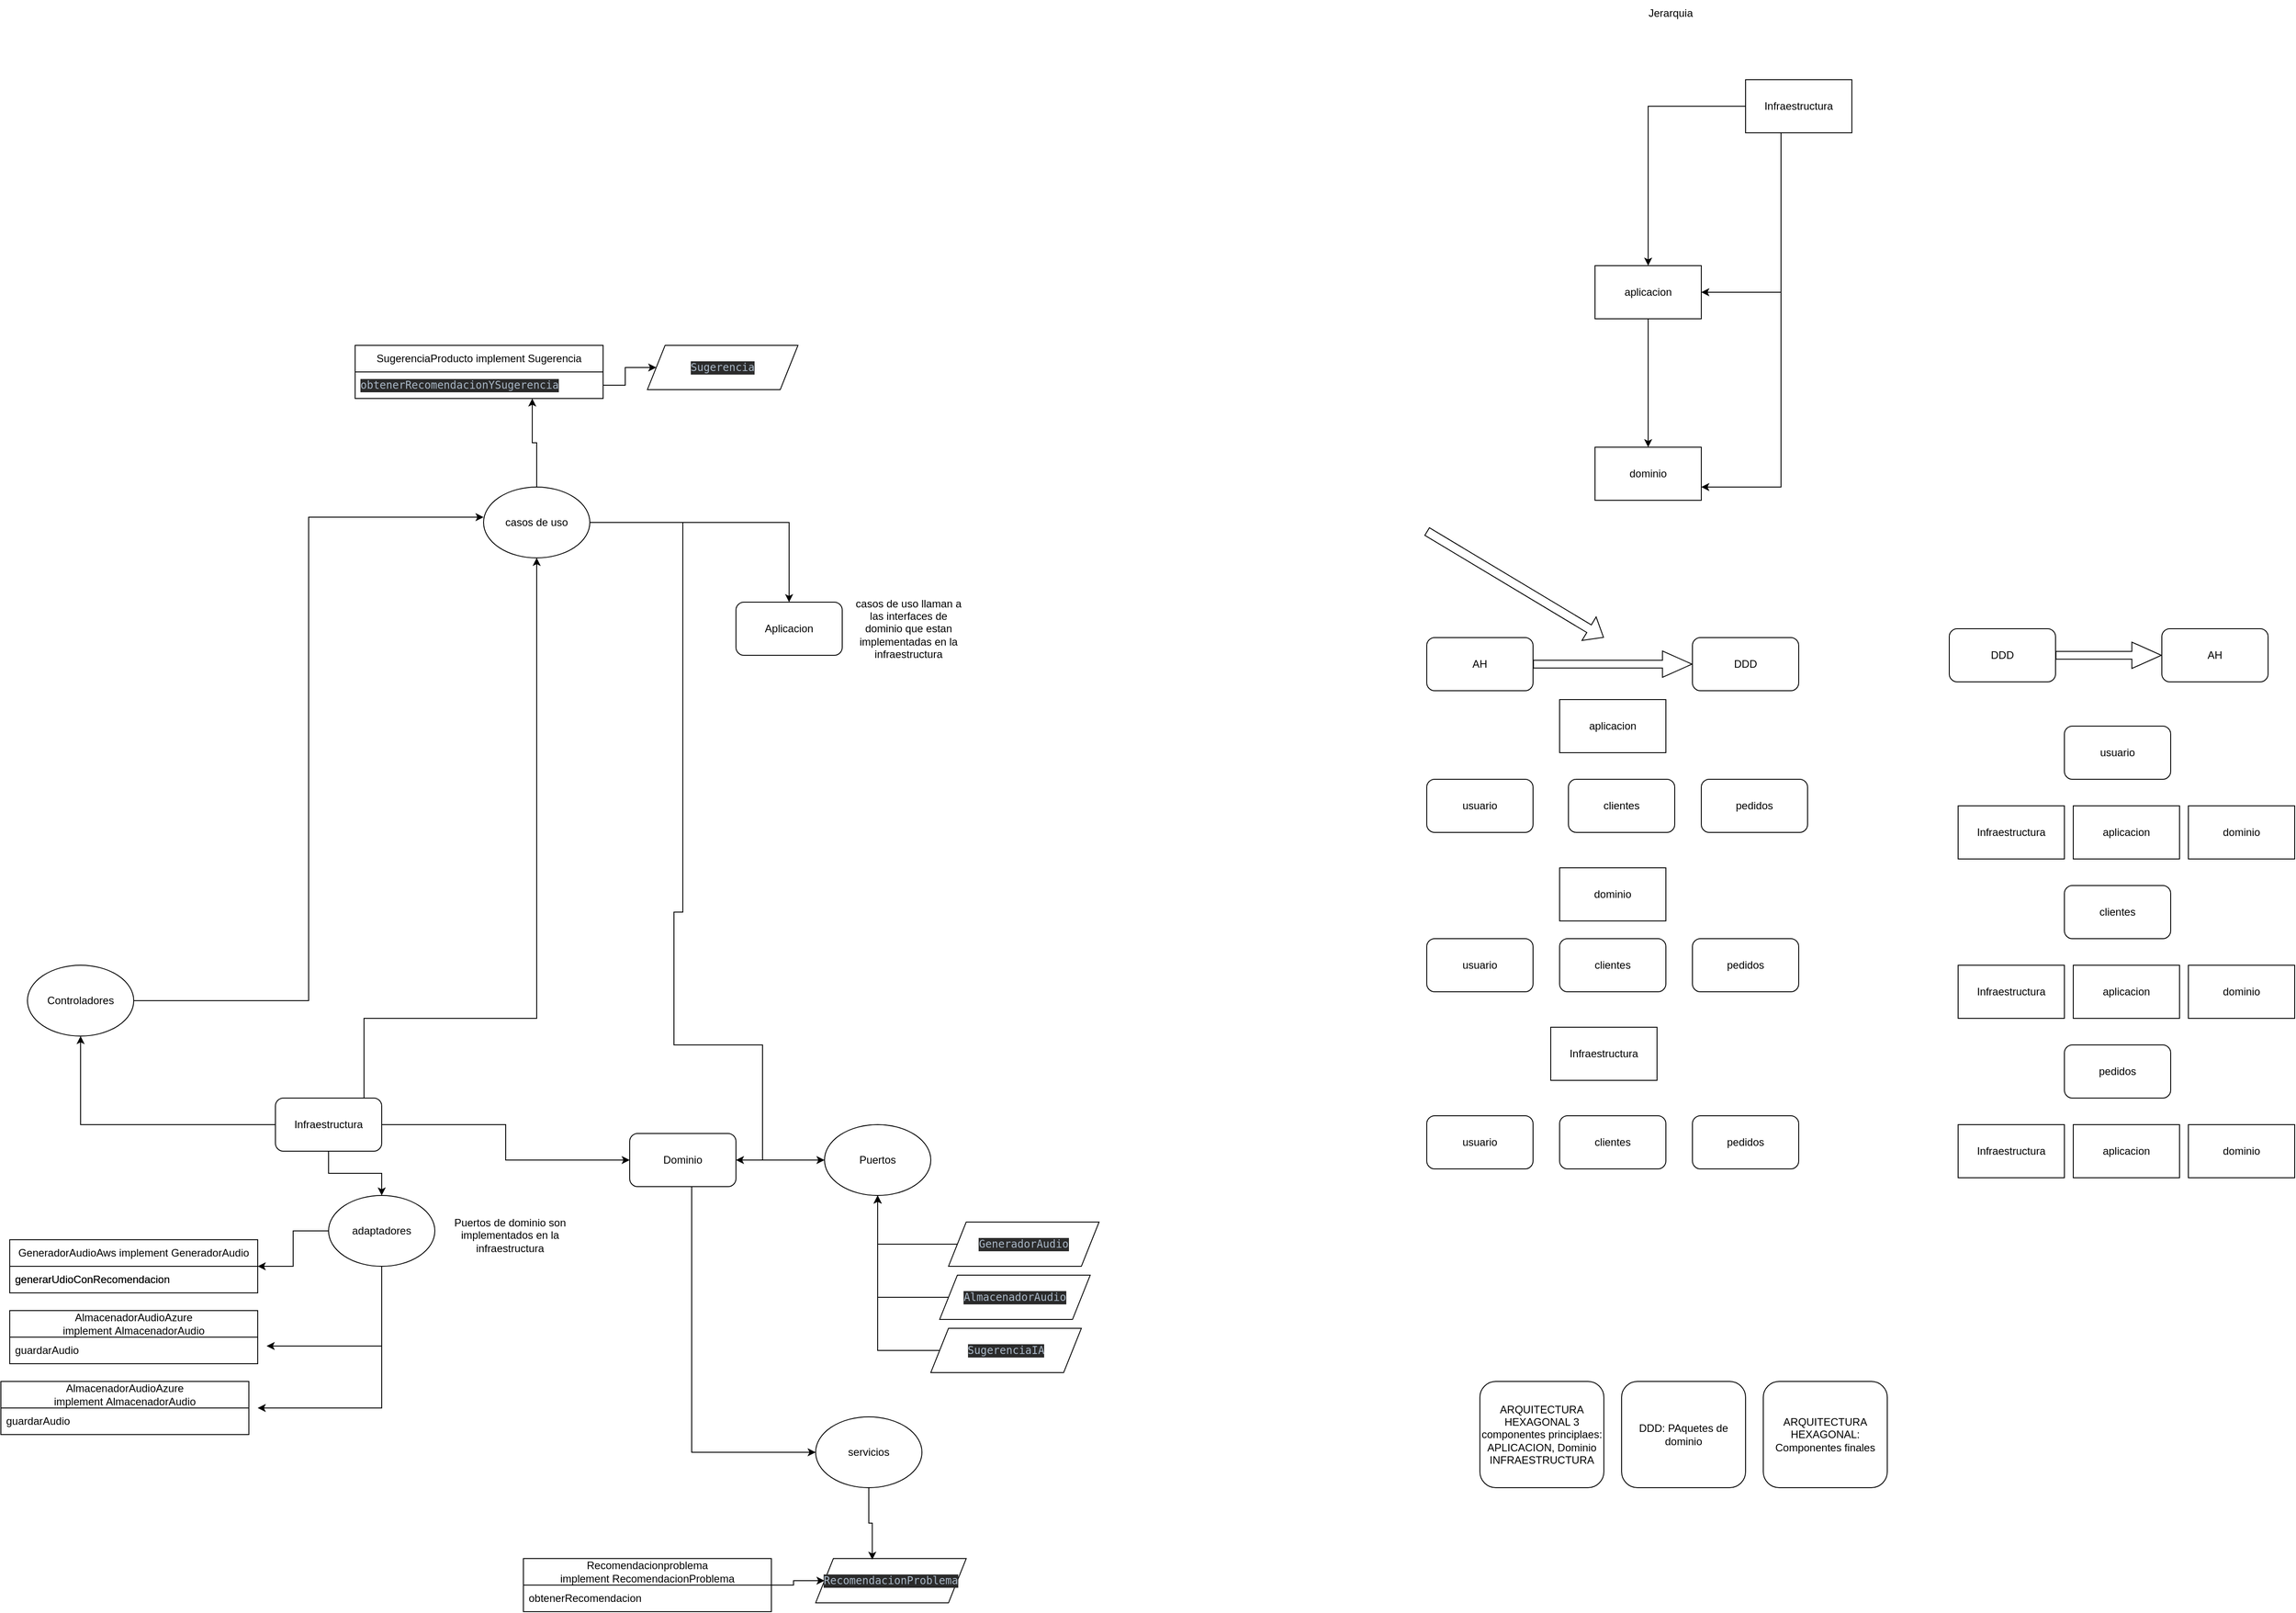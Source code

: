 <mxfile version="22.1.3" type="github" pages="3">
  <diagram name="Hexagonal " id="vcVH3aOrY-RBKPx8rQFh">
    <mxGraphModel dx="2284" dy="1846" grid="1" gridSize="10" guides="1" tooltips="1" connect="1" arrows="1" fold="1" page="1" pageScale="1" pageWidth="850" pageHeight="1100" math="0" shadow="0">
      <root>
        <mxCell id="0" />
        <mxCell id="1" parent="0" />
        <mxCell id="nfZ54poh1g5_QcUFgqoO-7" style="edgeStyle=orthogonalEdgeStyle;rounded=0;orthogonalLoop=1;jettySize=auto;html=1;" parent="1" source="nfZ54poh1g5_QcUFgqoO-2" target="nfZ54poh1g5_QcUFgqoO-6" edge="1">
          <mxGeometry relative="1" as="geometry" />
        </mxCell>
        <mxCell id="nfZ54poh1g5_QcUFgqoO-15" style="edgeStyle=orthogonalEdgeStyle;rounded=0;orthogonalLoop=1;jettySize=auto;html=1;" parent="1" source="nfZ54poh1g5_QcUFgqoO-2" target="nfZ54poh1g5_QcUFgqoO-12" edge="1">
          <mxGeometry relative="1" as="geometry" />
        </mxCell>
        <mxCell id="nfZ54poh1g5_QcUFgqoO-23" style="edgeStyle=orthogonalEdgeStyle;rounded=0;orthogonalLoop=1;jettySize=auto;html=1;entryX=0;entryY=0.5;entryDx=0;entryDy=0;" parent="1" source="nfZ54poh1g5_QcUFgqoO-2" target="nfZ54poh1g5_QcUFgqoO-3" edge="1">
          <mxGeometry relative="1" as="geometry" />
        </mxCell>
        <mxCell id="nfZ54poh1g5_QcUFgqoO-27" style="edgeStyle=orthogonalEdgeStyle;rounded=0;orthogonalLoop=1;jettySize=auto;html=1;" parent="1" source="nfZ54poh1g5_QcUFgqoO-2" target="nfZ54poh1g5_QcUFgqoO-9" edge="1">
          <mxGeometry relative="1" as="geometry">
            <Array as="points">
              <mxPoint x="170" y="160" />
              <mxPoint x="365" y="160" />
            </Array>
          </mxGeometry>
        </mxCell>
        <mxCell id="nfZ54poh1g5_QcUFgqoO-2" value="Infraestructura" style="rounded=1;whiteSpace=wrap;html=1;" parent="1" vertex="1">
          <mxGeometry x="70" y="250" width="120" height="60" as="geometry" />
        </mxCell>
        <mxCell id="DoPvmP3lI6Afky0GHDLe-5" style="edgeStyle=orthogonalEdgeStyle;rounded=0;orthogonalLoop=1;jettySize=auto;html=1;" parent="1" source="nfZ54poh1g5_QcUFgqoO-3" target="DoPvmP3lI6Afky0GHDLe-1" edge="1">
          <mxGeometry relative="1" as="geometry">
            <Array as="points">
              <mxPoint x="540" y="650" />
            </Array>
          </mxGeometry>
        </mxCell>
        <mxCell id="nfZ54poh1g5_QcUFgqoO-3" value="Dominio" style="rounded=1;whiteSpace=wrap;html=1;" parent="1" vertex="1">
          <mxGeometry x="470" y="290" width="120" height="60" as="geometry" />
        </mxCell>
        <mxCell id="nfZ54poh1g5_QcUFgqoO-4" value="Aplicacion" style="rounded=1;whiteSpace=wrap;html=1;" parent="1" vertex="1">
          <mxGeometry x="590" y="-310" width="120" height="60" as="geometry" />
        </mxCell>
        <mxCell id="nfZ54poh1g5_QcUFgqoO-6" value="Controladores" style="ellipse;whiteSpace=wrap;html=1;" parent="1" vertex="1">
          <mxGeometry x="-210" y="100" width="120" height="80" as="geometry" />
        </mxCell>
        <mxCell id="nfZ54poh1g5_QcUFgqoO-22" style="edgeStyle=orthogonalEdgeStyle;rounded=0;orthogonalLoop=1;jettySize=auto;html=1;" parent="1" source="nfZ54poh1g5_QcUFgqoO-8" target="nfZ54poh1g5_QcUFgqoO-3" edge="1">
          <mxGeometry relative="1" as="geometry" />
        </mxCell>
        <mxCell id="nfZ54poh1g5_QcUFgqoO-8" value="Puertos" style="ellipse;whiteSpace=wrap;html=1;" parent="1" vertex="1">
          <mxGeometry x="690" y="280" width="120" height="80" as="geometry" />
        </mxCell>
        <mxCell id="nfZ54poh1g5_QcUFgqoO-11" style="edgeStyle=orthogonalEdgeStyle;rounded=0;orthogonalLoop=1;jettySize=auto;html=1;" parent="1" source="nfZ54poh1g5_QcUFgqoO-9" target="nfZ54poh1g5_QcUFgqoO-4" edge="1">
          <mxGeometry relative="1" as="geometry" />
        </mxCell>
        <mxCell id="nfZ54poh1g5_QcUFgqoO-26" style="edgeStyle=orthogonalEdgeStyle;rounded=0;orthogonalLoop=1;jettySize=auto;html=1;" parent="1" source="nfZ54poh1g5_QcUFgqoO-9" target="nfZ54poh1g5_QcUFgqoO-8" edge="1">
          <mxGeometry relative="1" as="geometry">
            <Array as="points">
              <mxPoint x="530" y="-400" />
              <mxPoint x="530" y="40" />
              <mxPoint x="520" y="40" />
              <mxPoint x="520" y="190" />
              <mxPoint x="620" y="190" />
              <mxPoint x="620" y="320" />
            </Array>
          </mxGeometry>
        </mxCell>
        <mxCell id="DoPvmP3lI6Afky0GHDLe-10" style="edgeStyle=orthogonalEdgeStyle;rounded=0;orthogonalLoop=1;jettySize=auto;html=1;" parent="1" source="nfZ54poh1g5_QcUFgqoO-9" target="DoPvmP3lI6Afky0GHDLe-8" edge="1">
          <mxGeometry relative="1" as="geometry">
            <Array as="points">
              <mxPoint x="365" y="-490" />
              <mxPoint x="360" y="-490" />
            </Array>
          </mxGeometry>
        </mxCell>
        <mxCell id="nfZ54poh1g5_QcUFgqoO-9" value="casos de uso" style="ellipse;whiteSpace=wrap;html=1;" parent="1" vertex="1">
          <mxGeometry x="305" y="-440" width="120" height="80" as="geometry" />
        </mxCell>
        <mxCell id="nfZ54poh1g5_QcUFgqoO-10" style="edgeStyle=orthogonalEdgeStyle;rounded=0;orthogonalLoop=1;jettySize=auto;html=1;entryX=0;entryY=0.425;entryDx=0;entryDy=0;entryPerimeter=0;" parent="1" source="nfZ54poh1g5_QcUFgqoO-6" target="nfZ54poh1g5_QcUFgqoO-9" edge="1">
          <mxGeometry relative="1" as="geometry" />
        </mxCell>
        <mxCell id="nfZ54poh1g5_QcUFgqoO-24" style="edgeStyle=orthogonalEdgeStyle;rounded=0;orthogonalLoop=1;jettySize=auto;html=1;" parent="1" source="nfZ54poh1g5_QcUFgqoO-12" target="nfZ54poh1g5_QcUFgqoO-17" edge="1">
          <mxGeometry relative="1" as="geometry" />
        </mxCell>
        <mxCell id="T_zorbcA6SHvuUvD5FQm-15" style="edgeStyle=orthogonalEdgeStyle;rounded=0;orthogonalLoop=1;jettySize=auto;html=1;entryX=1;entryY=0.5;entryDx=0;entryDy=0;" parent="1" source="nfZ54poh1g5_QcUFgqoO-12" edge="1">
          <mxGeometry relative="1" as="geometry">
            <mxPoint x="50" y="600" as="targetPoint" />
            <Array as="points">
              <mxPoint x="190" y="600" />
            </Array>
          </mxGeometry>
        </mxCell>
        <mxCell id="nfZ54poh1g5_QcUFgqoO-12" value="adaptadores" style="ellipse;whiteSpace=wrap;html=1;" parent="1" vertex="1">
          <mxGeometry x="130" y="360" width="120" height="80" as="geometry" />
        </mxCell>
        <mxCell id="nfZ54poh1g5_QcUFgqoO-21" style="edgeStyle=orthogonalEdgeStyle;rounded=0;orthogonalLoop=1;jettySize=auto;html=1;" parent="1" source="nfZ54poh1g5_QcUFgqoO-13" target="nfZ54poh1g5_QcUFgqoO-8" edge="1">
          <mxGeometry relative="1" as="geometry" />
        </mxCell>
        <mxCell id="nfZ54poh1g5_QcUFgqoO-13" value="&lt;div style=&quot;background-color: rgb(43, 43, 43); color: rgb(169, 183, 198); font-family: &amp;quot;JetBrains Mono&amp;quot;, monospace;&quot;&gt;&lt;div style=&quot;&quot;&gt;GeneradorAudio&lt;br&gt;&lt;/div&gt;&lt;/div&gt;" style="shape=parallelogram;perimeter=parallelogramPerimeter;whiteSpace=wrap;html=1;fixedSize=1;" parent="1" vertex="1">
          <mxGeometry x="830" y="390" width="170" height="50" as="geometry" />
        </mxCell>
        <mxCell id="nfZ54poh1g5_QcUFgqoO-17" value="GeneradorAudioAws implement&amp;nbsp;GeneradorAudio" style="swimlane;fontStyle=0;childLayout=stackLayout;horizontal=1;startSize=30;horizontalStack=0;resizeParent=1;resizeParentMax=0;resizeLast=0;collapsible=1;marginBottom=0;whiteSpace=wrap;html=1;" parent="1" vertex="1">
          <mxGeometry x="-230" y="410" width="280" height="60" as="geometry" />
        </mxCell>
        <mxCell id="nfZ54poh1g5_QcUFgqoO-18" value="generarUdioConRecomendacion" style="text;strokeColor=none;fillColor=none;align=left;verticalAlign=middle;spacingLeft=4;spacingRight=4;overflow=hidden;points=[[0,0.5],[1,0.5]];portConstraint=eastwest;rotatable=0;whiteSpace=wrap;html=1;" parent="nfZ54poh1g5_QcUFgqoO-17" vertex="1">
          <mxGeometry y="30" width="280" height="30" as="geometry" />
        </mxCell>
        <mxCell id="T_zorbcA6SHvuUvD5FQm-5" style="edgeStyle=orthogonalEdgeStyle;rounded=0;orthogonalLoop=1;jettySize=auto;html=1;" parent="1" source="T_zorbcA6SHvuUvD5FQm-4" target="nfZ54poh1g5_QcUFgqoO-8" edge="1">
          <mxGeometry relative="1" as="geometry" />
        </mxCell>
        <mxCell id="T_zorbcA6SHvuUvD5FQm-4" value="&lt;div style=&quot;background-color: rgb(43, 43, 43); color: rgb(169, 183, 198); font-family: &amp;quot;JetBrains Mono&amp;quot;, monospace;&quot;&gt;&lt;div style=&quot;&quot;&gt;AlmacenadorAudio&lt;br&gt;&lt;/div&gt;&lt;/div&gt;" style="shape=parallelogram;perimeter=parallelogramPerimeter;whiteSpace=wrap;html=1;fixedSize=1;" parent="1" vertex="1">
          <mxGeometry x="820" y="450" width="170" height="50" as="geometry" />
        </mxCell>
        <mxCell id="T_zorbcA6SHvuUvD5FQm-6" value="GeneradorAudioAws implement&amp;nbsp;GeneradorAudio" style="swimlane;fontStyle=0;childLayout=stackLayout;horizontal=1;startSize=30;horizontalStack=0;resizeParent=1;resizeParentMax=0;resizeLast=0;collapsible=1;marginBottom=0;whiteSpace=wrap;html=1;" parent="1" vertex="1">
          <mxGeometry x="-230" y="410" width="280" height="60" as="geometry" />
        </mxCell>
        <mxCell id="T_zorbcA6SHvuUvD5FQm-7" value="generarUdioConRecomendacion" style="text;strokeColor=none;fillColor=none;align=left;verticalAlign=middle;spacingLeft=4;spacingRight=4;overflow=hidden;points=[[0,0.5],[1,0.5]];portConstraint=eastwest;rotatable=0;whiteSpace=wrap;html=1;" parent="T_zorbcA6SHvuUvD5FQm-6" vertex="1">
          <mxGeometry y="30" width="280" height="30" as="geometry" />
        </mxCell>
        <mxCell id="T_zorbcA6SHvuUvD5FQm-8" value="AlmacenadorAudioAzure implement&amp;nbsp;AlmacenadorAudio" style="swimlane;fontStyle=0;childLayout=stackLayout;horizontal=1;startSize=30;horizontalStack=0;resizeParent=1;resizeParentMax=0;resizeLast=0;collapsible=1;marginBottom=0;whiteSpace=wrap;html=1;" parent="1" vertex="1">
          <mxGeometry x="-230" y="490" width="280" height="60" as="geometry" />
        </mxCell>
        <mxCell id="T_zorbcA6SHvuUvD5FQm-9" value="guardarAudio" style="text;strokeColor=none;fillColor=none;align=left;verticalAlign=middle;spacingLeft=4;spacingRight=4;overflow=hidden;points=[[0,0.5],[1,0.5]];portConstraint=eastwest;rotatable=0;whiteSpace=wrap;html=1;" parent="T_zorbcA6SHvuUvD5FQm-8" vertex="1">
          <mxGeometry y="30" width="280" height="30" as="geometry" />
        </mxCell>
        <mxCell id="T_zorbcA6SHvuUvD5FQm-10" value="&lt;div style=&quot;background-color: rgb(43, 43, 43); color: rgb(169, 183, 198); font-family: &amp;quot;JetBrains Mono&amp;quot;, monospace;&quot;&gt;&lt;div style=&quot;&quot;&gt;RecomendacionProblema&lt;br&gt;&lt;/div&gt;&lt;/div&gt;" style="shape=parallelogram;perimeter=parallelogramPerimeter;whiteSpace=wrap;html=1;fixedSize=1;" parent="1" vertex="1">
          <mxGeometry x="680" y="770" width="170" height="50" as="geometry" />
        </mxCell>
        <mxCell id="T_zorbcA6SHvuUvD5FQm-14" style="edgeStyle=orthogonalEdgeStyle;rounded=0;orthogonalLoop=1;jettySize=auto;html=1;entryX=1.036;entryY=0.333;entryDx=0;entryDy=0;entryPerimeter=0;" parent="1" source="nfZ54poh1g5_QcUFgqoO-12" target="T_zorbcA6SHvuUvD5FQm-9" edge="1">
          <mxGeometry relative="1" as="geometry" />
        </mxCell>
        <mxCell id="DoPvmP3lI6Afky0GHDLe-4" style="edgeStyle=orthogonalEdgeStyle;rounded=0;orthogonalLoop=1;jettySize=auto;html=1;entryX=0;entryY=0.5;entryDx=0;entryDy=0;" parent="1" source="T_zorbcA6SHvuUvD5FQm-19" target="T_zorbcA6SHvuUvD5FQm-10" edge="1">
          <mxGeometry relative="1" as="geometry" />
        </mxCell>
        <mxCell id="T_zorbcA6SHvuUvD5FQm-19" value="Recomendacionproblema implement&amp;nbsp;RecomendacionProblema" style="swimlane;fontStyle=0;childLayout=stackLayout;horizontal=1;startSize=30;horizontalStack=0;resizeParent=1;resizeParentMax=0;resizeLast=0;collapsible=1;marginBottom=0;whiteSpace=wrap;html=1;" parent="1" vertex="1">
          <mxGeometry x="350" y="770" width="280" height="60" as="geometry" />
        </mxCell>
        <mxCell id="T_zorbcA6SHvuUvD5FQm-20" value="obtenerRecomendacion" style="text;strokeColor=none;fillColor=none;align=left;verticalAlign=middle;spacingLeft=4;spacingRight=4;overflow=hidden;points=[[0,0.5],[1,0.5]];portConstraint=eastwest;rotatable=0;whiteSpace=wrap;html=1;" parent="T_zorbcA6SHvuUvD5FQm-19" vertex="1">
          <mxGeometry y="30" width="280" height="30" as="geometry" />
        </mxCell>
        <mxCell id="T_zorbcA6SHvuUvD5FQm-27" style="edgeStyle=orthogonalEdgeStyle;rounded=0;orthogonalLoop=1;jettySize=auto;html=1;" parent="1" source="T_zorbcA6SHvuUvD5FQm-23" target="nfZ54poh1g5_QcUFgqoO-8" edge="1">
          <mxGeometry relative="1" as="geometry">
            <Array as="points">
              <mxPoint x="750" y="535" />
            </Array>
          </mxGeometry>
        </mxCell>
        <mxCell id="T_zorbcA6SHvuUvD5FQm-23" value="&lt;div style=&quot;background-color: rgb(43, 43, 43); color: rgb(169, 183, 198); font-family: &amp;quot;JetBrains Mono&amp;quot;, monospace;&quot;&gt;&lt;div style=&quot;&quot;&gt;SugerenciaIA&lt;br&gt;&lt;/div&gt;&lt;/div&gt;" style="shape=parallelogram;perimeter=parallelogramPerimeter;whiteSpace=wrap;html=1;fixedSize=1;" parent="1" vertex="1">
          <mxGeometry x="810" y="510" width="170" height="50" as="geometry" />
        </mxCell>
        <mxCell id="T_zorbcA6SHvuUvD5FQm-25" value="AlmacenadorAudioAzure implement&amp;nbsp;AlmacenadorAudio" style="swimlane;fontStyle=0;childLayout=stackLayout;horizontal=1;startSize=30;horizontalStack=0;resizeParent=1;resizeParentMax=0;resizeLast=0;collapsible=1;marginBottom=0;whiteSpace=wrap;html=1;" parent="1" vertex="1">
          <mxGeometry x="-240" y="570" width="280" height="60" as="geometry" />
        </mxCell>
        <mxCell id="T_zorbcA6SHvuUvD5FQm-26" value="guardarAudio" style="text;strokeColor=none;fillColor=none;align=left;verticalAlign=middle;spacingLeft=4;spacingRight=4;overflow=hidden;points=[[0,0.5],[1,0.5]];portConstraint=eastwest;rotatable=0;whiteSpace=wrap;html=1;" parent="T_zorbcA6SHvuUvD5FQm-25" vertex="1">
          <mxGeometry y="30" width="280" height="30" as="geometry" />
        </mxCell>
        <mxCell id="T_zorbcA6SHvuUvD5FQm-31" value="Jerarquia" style="text;html=1;align=center;verticalAlign=middle;resizable=0;points=[];autosize=1;strokeColor=none;fillColor=none;" parent="1" vertex="1">
          <mxGeometry x="1610" y="-990" width="70" height="30" as="geometry" />
        </mxCell>
        <mxCell id="T_zorbcA6SHvuUvD5FQm-32" value="dominio" style="rounded=0;whiteSpace=wrap;html=1;" parent="1" vertex="1">
          <mxGeometry x="1560" y="-485" width="120" height="60" as="geometry" />
        </mxCell>
        <mxCell id="T_zorbcA6SHvuUvD5FQm-35" style="edgeStyle=orthogonalEdgeStyle;rounded=0;orthogonalLoop=1;jettySize=auto;html=1;" parent="1" source="T_zorbcA6SHvuUvD5FQm-33" target="T_zorbcA6SHvuUvD5FQm-34" edge="1">
          <mxGeometry relative="1" as="geometry" />
        </mxCell>
        <mxCell id="T_zorbcA6SHvuUvD5FQm-76" style="edgeStyle=orthogonalEdgeStyle;rounded=0;orthogonalLoop=1;jettySize=auto;html=1;entryX=1;entryY=0.75;entryDx=0;entryDy=0;" parent="1" source="T_zorbcA6SHvuUvD5FQm-33" target="T_zorbcA6SHvuUvD5FQm-32" edge="1">
          <mxGeometry relative="1" as="geometry">
            <Array as="points">
              <mxPoint x="1770" y="-440" />
            </Array>
          </mxGeometry>
        </mxCell>
        <mxCell id="T_zorbcA6SHvuUvD5FQm-77" style="edgeStyle=orthogonalEdgeStyle;rounded=0;orthogonalLoop=1;jettySize=auto;html=1;entryX=1;entryY=0.5;entryDx=0;entryDy=0;" parent="1" source="T_zorbcA6SHvuUvD5FQm-33" target="T_zorbcA6SHvuUvD5FQm-34" edge="1">
          <mxGeometry relative="1" as="geometry">
            <mxPoint x="1690" y="-650" as="targetPoint" />
            <Array as="points">
              <mxPoint x="1770" y="-660" />
            </Array>
          </mxGeometry>
        </mxCell>
        <mxCell id="T_zorbcA6SHvuUvD5FQm-33" value="Infraestructura" style="rounded=0;whiteSpace=wrap;html=1;" parent="1" vertex="1">
          <mxGeometry x="1730" y="-900" width="120" height="60" as="geometry" />
        </mxCell>
        <mxCell id="T_zorbcA6SHvuUvD5FQm-36" style="edgeStyle=orthogonalEdgeStyle;rounded=0;orthogonalLoop=1;jettySize=auto;html=1;entryX=0.5;entryY=0;entryDx=0;entryDy=0;" parent="1" source="T_zorbcA6SHvuUvD5FQm-34" target="T_zorbcA6SHvuUvD5FQm-32" edge="1">
          <mxGeometry relative="1" as="geometry" />
        </mxCell>
        <mxCell id="T_zorbcA6SHvuUvD5FQm-34" value="aplicacion" style="rounded=0;whiteSpace=wrap;html=1;" parent="1" vertex="1">
          <mxGeometry x="1560" y="-690" width="120" height="60" as="geometry" />
        </mxCell>
        <mxCell id="T_zorbcA6SHvuUvD5FQm-39" value="AH" style="rounded=1;whiteSpace=wrap;html=1;" parent="1" vertex="1">
          <mxGeometry x="2200" y="-280" width="120" height="60" as="geometry" />
        </mxCell>
        <mxCell id="T_zorbcA6SHvuUvD5FQm-40" value="DDD" style="rounded=1;whiteSpace=wrap;html=1;" parent="1" vertex="1">
          <mxGeometry x="1960" y="-280" width="120" height="60" as="geometry" />
        </mxCell>
        <mxCell id="T_zorbcA6SHvuUvD5FQm-41" value="" style="shape=flexArrow;endArrow=classic;html=1;rounded=0;width=8.75;endSize=10.775;entryX=0;entryY=0.5;entryDx=0;entryDy=0;exitX=1;exitY=0.5;exitDx=0;exitDy=0;" parent="1" source="T_zorbcA6SHvuUvD5FQm-40" target="T_zorbcA6SHvuUvD5FQm-39" edge="1">
          <mxGeometry width="50" height="50" relative="1" as="geometry">
            <mxPoint x="1920" y="-400" as="sourcePoint" />
            <mxPoint x="1970" y="-450" as="targetPoint" />
          </mxGeometry>
        </mxCell>
        <mxCell id="T_zorbcA6SHvuUvD5FQm-42" value="DDD" style="rounded=1;whiteSpace=wrap;html=1;" parent="1" vertex="1">
          <mxGeometry x="1670" y="-270" width="120" height="60" as="geometry" />
        </mxCell>
        <mxCell id="T_zorbcA6SHvuUvD5FQm-43" value="AH" style="rounded=1;whiteSpace=wrap;html=1;" parent="1" vertex="1">
          <mxGeometry x="1370" y="-270" width="120" height="60" as="geometry" />
        </mxCell>
        <mxCell id="T_zorbcA6SHvuUvD5FQm-45" value="" style="shape=flexArrow;endArrow=classic;html=1;rounded=0;width=8.75;endSize=10.775;exitX=1;exitY=0.5;exitDx=0;exitDy=0;entryX=0;entryY=0.5;entryDx=0;entryDy=0;" parent="1" source="T_zorbcA6SHvuUvD5FQm-43" target="T_zorbcA6SHvuUvD5FQm-42" edge="1">
          <mxGeometry width="50" height="50" relative="1" as="geometry">
            <mxPoint x="1630" y="-240" as="sourcePoint" />
            <mxPoint x="1650" y="-140" as="targetPoint" />
          </mxGeometry>
        </mxCell>
        <mxCell id="T_zorbcA6SHvuUvD5FQm-46" value="usuario" style="rounded=1;whiteSpace=wrap;html=1;" parent="1" vertex="1">
          <mxGeometry x="2090" y="-170" width="120" height="60" as="geometry" />
        </mxCell>
        <mxCell id="T_zorbcA6SHvuUvD5FQm-50" value="dominio" style="rounded=0;whiteSpace=wrap;html=1;" parent="1" vertex="1">
          <mxGeometry x="2230" y="-80" width="120" height="60" as="geometry" />
        </mxCell>
        <mxCell id="T_zorbcA6SHvuUvD5FQm-52" value="aplicacion" style="rounded=0;whiteSpace=wrap;html=1;" parent="1" vertex="1">
          <mxGeometry x="2100" y="-80" width="120" height="60" as="geometry" />
        </mxCell>
        <mxCell id="T_zorbcA6SHvuUvD5FQm-53" value="clientes" style="rounded=1;whiteSpace=wrap;html=1;" parent="1" vertex="1">
          <mxGeometry x="2090" y="10" width="120" height="60" as="geometry" />
        </mxCell>
        <mxCell id="T_zorbcA6SHvuUvD5FQm-54" value="dominio" style="rounded=0;whiteSpace=wrap;html=1;" parent="1" vertex="1">
          <mxGeometry x="2230" y="100" width="120" height="60" as="geometry" />
        </mxCell>
        <mxCell id="T_zorbcA6SHvuUvD5FQm-55" value="Infraestructura" style="rounded=0;whiteSpace=wrap;html=1;" parent="1" vertex="1">
          <mxGeometry x="1970" y="100" width="120" height="60" as="geometry" />
        </mxCell>
        <mxCell id="T_zorbcA6SHvuUvD5FQm-56" value="aplicacion" style="rounded=0;whiteSpace=wrap;html=1;" parent="1" vertex="1">
          <mxGeometry x="2100" y="100" width="120" height="60" as="geometry" />
        </mxCell>
        <mxCell id="T_zorbcA6SHvuUvD5FQm-57" value="pedidos" style="rounded=1;whiteSpace=wrap;html=1;" parent="1" vertex="1">
          <mxGeometry x="2090" y="190" width="120" height="60" as="geometry" />
        </mxCell>
        <mxCell id="T_zorbcA6SHvuUvD5FQm-58" value="dominio" style="rounded=0;whiteSpace=wrap;html=1;" parent="1" vertex="1">
          <mxGeometry x="2230" y="280" width="120" height="60" as="geometry" />
        </mxCell>
        <mxCell id="T_zorbcA6SHvuUvD5FQm-59" value="Infraestructura" style="rounded=0;whiteSpace=wrap;html=1;" parent="1" vertex="1">
          <mxGeometry x="1970" y="280" width="120" height="60" as="geometry" />
        </mxCell>
        <mxCell id="T_zorbcA6SHvuUvD5FQm-60" value="aplicacion" style="rounded=0;whiteSpace=wrap;html=1;" parent="1" vertex="1">
          <mxGeometry x="2100" y="280" width="120" height="60" as="geometry" />
        </mxCell>
        <mxCell id="T_zorbcA6SHvuUvD5FQm-62" value="dominio" style="rounded=0;whiteSpace=wrap;html=1;" parent="1" vertex="1">
          <mxGeometry x="1520" y="-10" width="120" height="60" as="geometry" />
        </mxCell>
        <mxCell id="T_zorbcA6SHvuUvD5FQm-63" value="aplicacion" style="rounded=0;whiteSpace=wrap;html=1;" parent="1" vertex="1">
          <mxGeometry x="1520" y="-200" width="120" height="60" as="geometry" />
        </mxCell>
        <mxCell id="T_zorbcA6SHvuUvD5FQm-64" value="Infraestructura" style="rounded=0;whiteSpace=wrap;html=1;" parent="1" vertex="1">
          <mxGeometry x="1970" y="-80" width="120" height="60" as="geometry" />
        </mxCell>
        <mxCell id="T_zorbcA6SHvuUvD5FQm-65" value="Infraestructura" style="rounded=0;whiteSpace=wrap;html=1;" parent="1" vertex="1">
          <mxGeometry x="1510" y="170" width="120" height="60" as="geometry" />
        </mxCell>
        <mxCell id="T_zorbcA6SHvuUvD5FQm-66" value="usuario" style="rounded=1;whiteSpace=wrap;html=1;" parent="1" vertex="1">
          <mxGeometry x="1370" y="-110" width="120" height="60" as="geometry" />
        </mxCell>
        <mxCell id="T_zorbcA6SHvuUvD5FQm-67" value="clientes" style="rounded=1;whiteSpace=wrap;html=1;" parent="1" vertex="1">
          <mxGeometry x="1530" y="-110" width="120" height="60" as="geometry" />
        </mxCell>
        <mxCell id="T_zorbcA6SHvuUvD5FQm-68" value="pedidos" style="rounded=1;whiteSpace=wrap;html=1;" parent="1" vertex="1">
          <mxGeometry x="1680" y="-110" width="120" height="60" as="geometry" />
        </mxCell>
        <mxCell id="T_zorbcA6SHvuUvD5FQm-69" value="usuario" style="rounded=1;whiteSpace=wrap;html=1;" parent="1" vertex="1">
          <mxGeometry x="1370" y="70" width="120" height="60" as="geometry" />
        </mxCell>
        <mxCell id="T_zorbcA6SHvuUvD5FQm-70" value="clientes" style="rounded=1;whiteSpace=wrap;html=1;" parent="1" vertex="1">
          <mxGeometry x="1520" y="70" width="120" height="60" as="geometry" />
        </mxCell>
        <mxCell id="T_zorbcA6SHvuUvD5FQm-71" value="pedidos" style="rounded=1;whiteSpace=wrap;html=1;" parent="1" vertex="1">
          <mxGeometry x="1670" y="70" width="120" height="60" as="geometry" />
        </mxCell>
        <mxCell id="T_zorbcA6SHvuUvD5FQm-72" value="usuario" style="rounded=1;whiteSpace=wrap;html=1;" parent="1" vertex="1">
          <mxGeometry x="1370" y="270" width="120" height="60" as="geometry" />
        </mxCell>
        <mxCell id="T_zorbcA6SHvuUvD5FQm-73" value="clientes" style="rounded=1;whiteSpace=wrap;html=1;" parent="1" vertex="1">
          <mxGeometry x="1520" y="270" width="120" height="60" as="geometry" />
        </mxCell>
        <mxCell id="T_zorbcA6SHvuUvD5FQm-74" value="pedidos" style="rounded=1;whiteSpace=wrap;html=1;" parent="1" vertex="1">
          <mxGeometry x="1670" y="270" width="120" height="60" as="geometry" />
        </mxCell>
        <mxCell id="T_zorbcA6SHvuUvD5FQm-75" value="" style="shape=flexArrow;endArrow=classic;html=1;rounded=0;" parent="1" edge="1">
          <mxGeometry width="50" height="50" relative="1" as="geometry">
            <mxPoint x="1370" y="-390" as="sourcePoint" />
            <mxPoint x="1570" y="-270" as="targetPoint" />
          </mxGeometry>
        </mxCell>
        <mxCell id="T_zorbcA6SHvuUvD5FQm-78" value="Puertos de dominio son implementados en la infraestructura" style="text;html=1;strokeColor=none;fillColor=none;align=center;verticalAlign=middle;whiteSpace=wrap;rounded=0;" parent="1" vertex="1">
          <mxGeometry x="270" y="380" width="130" height="50" as="geometry" />
        </mxCell>
        <mxCell id="T_zorbcA6SHvuUvD5FQm-79" value="casos de uso llaman a las interfaces de dominio que estan implementadas en la infraestructura" style="text;html=1;strokeColor=none;fillColor=none;align=center;verticalAlign=middle;whiteSpace=wrap;rounded=0;" parent="1" vertex="1">
          <mxGeometry x="720" y="-305" width="130" height="50" as="geometry" />
        </mxCell>
        <mxCell id="DoPvmP3lI6Afky0GHDLe-1" value="servicios" style="ellipse;whiteSpace=wrap;html=1;" parent="1" vertex="1">
          <mxGeometry x="680" y="610" width="120" height="80" as="geometry" />
        </mxCell>
        <mxCell id="DoPvmP3lI6Afky0GHDLe-3" style="edgeStyle=orthogonalEdgeStyle;rounded=0;orthogonalLoop=1;jettySize=auto;html=1;entryX=0.376;entryY=0.026;entryDx=0;entryDy=0;entryPerimeter=0;" parent="1" source="DoPvmP3lI6Afky0GHDLe-1" target="T_zorbcA6SHvuUvD5FQm-10" edge="1">
          <mxGeometry relative="1" as="geometry" />
        </mxCell>
        <mxCell id="DoPvmP3lI6Afky0GHDLe-6" value="&lt;div style=&quot;background-color: rgb(43, 43, 43); color: rgb(169, 183, 198); font-family: &amp;quot;JetBrains Mono&amp;quot;, monospace;&quot;&gt;&lt;div style=&quot;&quot;&gt;Sugerencia&lt;/div&gt;&lt;/div&gt;" style="shape=parallelogram;perimeter=parallelogramPerimeter;whiteSpace=wrap;html=1;fixedSize=1;" parent="1" vertex="1">
          <mxGeometry x="490" y="-600" width="170" height="50" as="geometry" />
        </mxCell>
        <mxCell id="DoPvmP3lI6Afky0GHDLe-7" value="SugerenciaProducto implement&amp;nbsp;Sugerencia" style="swimlane;fontStyle=0;childLayout=stackLayout;horizontal=1;startSize=30;horizontalStack=0;resizeParent=1;resizeParentMax=0;resizeLast=0;collapsible=1;marginBottom=0;whiteSpace=wrap;html=1;" parent="1" vertex="1">
          <mxGeometry x="160" y="-600" width="280" height="60" as="geometry" />
        </mxCell>
        <mxCell id="DoPvmP3lI6Afky0GHDLe-8" value="&lt;div style=&quot;background-color: rgb(43, 43, 43); color: rgb(169, 183, 198); font-family: &amp;quot;JetBrains Mono&amp;quot;, monospace;&quot;&gt;obtenerRecomendacionYSugerencia&lt;/div&gt;" style="text;strokeColor=none;fillColor=none;align=left;verticalAlign=middle;spacingLeft=4;spacingRight=4;overflow=hidden;points=[[0,0.5],[1,0.5]];portConstraint=eastwest;rotatable=0;whiteSpace=wrap;html=1;" parent="DoPvmP3lI6Afky0GHDLe-7" vertex="1">
          <mxGeometry y="30" width="280" height="30" as="geometry" />
        </mxCell>
        <mxCell id="DoPvmP3lI6Afky0GHDLe-9" style="edgeStyle=orthogonalEdgeStyle;rounded=0;orthogonalLoop=1;jettySize=auto;html=1;" parent="1" source="DoPvmP3lI6Afky0GHDLe-8" target="DoPvmP3lI6Afky0GHDLe-6" edge="1">
          <mxGeometry relative="1" as="geometry" />
        </mxCell>
        <mxCell id="DoPvmP3lI6Afky0GHDLe-11" value="ARQUITECTURA HEXAGONAL 3 componentes principlaes: APLICACION, Dominio INFRAESTRUCTURA" style="rounded=1;whiteSpace=wrap;html=1;" parent="1" vertex="1">
          <mxGeometry x="1430" y="570" width="140" height="120" as="geometry" />
        </mxCell>
        <mxCell id="DoPvmP3lI6Afky0GHDLe-12" value="DDD: PAquetes de dominio" style="rounded=1;whiteSpace=wrap;html=1;" parent="1" vertex="1">
          <mxGeometry x="1590" y="570" width="140" height="120" as="geometry" />
        </mxCell>
        <mxCell id="DoPvmP3lI6Afky0GHDLe-13" value="ARQUITECTURA HEXAGONAL:&lt;br&gt;Componentes finales&lt;br&gt;" style="rounded=1;whiteSpace=wrap;html=1;" parent="1" vertex="1">
          <mxGeometry x="1750" y="570" width="140" height="120" as="geometry" />
        </mxCell>
      </root>
    </mxGraphModel>
  </diagram>
  <diagram id="JYcbJem5eyzBPLTod-rK" name="Patrones de reciliencia">
    <mxGraphModel dx="5797" dy="5431" grid="1" gridSize="10" guides="1" tooltips="1" connect="1" arrows="1" fold="1" page="1" pageScale="1" pageWidth="850" pageHeight="1100" math="0" shadow="0">
      <root>
        <mxCell id="0" />
        <mxCell id="1" parent="0" />
        <mxCell id="KAix--njcF-ihgrOQkzL-59" value="" style="shape=trapezoid;perimeter=trapezoidPerimeter;whiteSpace=wrap;html=1;fixedSize=1;" parent="1" vertex="1">
          <mxGeometry x="-700" y="-60" width="1780" height="1270" as="geometry" />
        </mxCell>
        <mxCell id="KAix--njcF-ihgrOQkzL-3" value="" style="edgeStyle=orthogonalEdgeStyle;rounded=0;orthogonalLoop=1;jettySize=auto;html=1;" parent="1" source="KAix--njcF-ihgrOQkzL-1" edge="1">
          <mxGeometry relative="1" as="geometry">
            <mxPoint x="610" y="230" as="targetPoint" />
          </mxGeometry>
        </mxCell>
        <mxCell id="KAix--njcF-ihgrOQkzL-86" value="" style="edgeStyle=orthogonalEdgeStyle;rounded=0;orthogonalLoop=1;jettySize=auto;html=1;" parent="1" source="KAix--njcF-ihgrOQkzL-1" target="KAix--njcF-ihgrOQkzL-85" edge="1">
          <mxGeometry relative="1" as="geometry" />
        </mxCell>
        <mxCell id="qAcpAB0OFt1GqQs0WVr3-2" value="" style="edgeStyle=orthogonalEdgeStyle;rounded=0;orthogonalLoop=1;jettySize=auto;html=1;" parent="1" source="KAix--njcF-ihgrOQkzL-1" target="qAcpAB0OFt1GqQs0WVr3-1" edge="1">
          <mxGeometry relative="1" as="geometry" />
        </mxCell>
        <mxCell id="KAix--njcF-ihgrOQkzL-1" value="RESPLADO&lt;br&gt;" style="ellipse;whiteSpace=wrap;html=1;" parent="1" vertex="1">
          <mxGeometry x="550" y="30" width="120" height="80" as="geometry" />
        </mxCell>
        <mxCell id="KAix--njcF-ihgrOQkzL-5" value="" style="rounded=1;whiteSpace=wrap;html=1;" parent="1" vertex="1">
          <mxGeometry x="110" y="125" width="900" height="925" as="geometry" />
        </mxCell>
        <mxCell id="KAix--njcF-ihgrOQkzL-6" value="" style="rounded=1;whiteSpace=wrap;html=1;" parent="1" vertex="1">
          <mxGeometry x="-560" y="50" width="430" height="290" as="geometry" />
        </mxCell>
        <mxCell id="KAix--njcF-ihgrOQkzL-7" value="" style="rounded=1;whiteSpace=wrap;html=1;" parent="1" vertex="1">
          <mxGeometry x="-560" y="810" width="430" height="250" as="geometry" />
        </mxCell>
        <mxCell id="KAix--njcF-ihgrOQkzL-8" value="fallback = problema_Cache" style="rounded=0;whiteSpace=wrap;html=1;" parent="1" vertex="1">
          <mxGeometry x="200" y="160" width="150" height="90" as="geometry" />
        </mxCell>
        <mxCell id="qAcpAB0OFt1GqQs0WVr3-9" style="edgeStyle=orthogonalEdgeStyle;rounded=0;orthogonalLoop=1;jettySize=auto;html=1;" parent="1" source="KAix--njcF-ihgrOQkzL-10" target="qAcpAB0OFt1GqQs0WVr3-8" edge="1">
          <mxGeometry relative="1" as="geometry">
            <Array as="points">
              <mxPoint x="800" y="610" />
              <mxPoint x="800" y="920" />
            </Array>
          </mxGeometry>
        </mxCell>
        <mxCell id="KAix--njcF-ihgrOQkzL-10" value="Integrador" style="rounded=0;whiteSpace=wrap;html=1;" parent="1" vertex="1">
          <mxGeometry x="860" y="580" width="120" height="60" as="geometry" />
        </mxCell>
        <mxCell id="KAix--njcF-ihgrOQkzL-14" value="" style="edgeStyle=orthogonalEdgeStyle;rounded=0;orthogonalLoop=1;jettySize=auto;html=1;entryX=1;entryY=0.5;entryDx=0;entryDy=0;" parent="1" source="KAix--njcF-ihgrOQkzL-11" target="KAix--njcF-ihgrOQkzL-13" edge="1">
          <mxGeometry relative="1" as="geometry" />
        </mxCell>
        <mxCell id="KAix--njcF-ihgrOQkzL-20" style="edgeStyle=orthogonalEdgeStyle;rounded=0;orthogonalLoop=1;jettySize=auto;html=1;entryX=1;entryY=0.5;entryDx=0;entryDy=0;" parent="1" source="KAix--njcF-ihgrOQkzL-11" target="KAix--njcF-ihgrOQkzL-16" edge="1">
          <mxGeometry relative="1" as="geometry" />
        </mxCell>
        <mxCell id="KAix--njcF-ihgrOQkzL-21" style="edgeStyle=orthogonalEdgeStyle;rounded=0;orthogonalLoop=1;jettySize=auto;html=1;entryX=1;entryY=0.5;entryDx=0;entryDy=0;" parent="1" source="KAix--njcF-ihgrOQkzL-11" target="KAix--njcF-ihgrOQkzL-17" edge="1">
          <mxGeometry relative="1" as="geometry" />
        </mxCell>
        <mxCell id="qAcpAB0OFt1GqQs0WVr3-3" style="edgeStyle=orthogonalEdgeStyle;rounded=0;orthogonalLoop=1;jettySize=auto;html=1;entryX=0;entryY=0.5;entryDx=0;entryDy=0;" parent="1" source="KAix--njcF-ihgrOQkzL-11" target="KAix--njcF-ihgrOQkzL-10" edge="1">
          <mxGeometry relative="1" as="geometry" />
        </mxCell>
        <mxCell id="KAix--njcF-ihgrOQkzL-11" value="cual es el estado?&lt;br&gt;Cual fue tu ultimo estado?" style="ellipse;shape=cloud;whiteSpace=wrap;html=1;" parent="1" vertex="1">
          <mxGeometry x="600" y="355" width="220" height="100" as="geometry" />
        </mxCell>
        <mxCell id="KAix--njcF-ihgrOQkzL-15" style="edgeStyle=orthogonalEdgeStyle;rounded=0;orthogonalLoop=1;jettySize=auto;html=1;" parent="1" source="KAix--njcF-ihgrOQkzL-13" target="KAix--njcF-ihgrOQkzL-8" edge="1">
          <mxGeometry relative="1" as="geometry" />
        </mxCell>
        <mxCell id="KAix--njcF-ihgrOQkzL-13" value="ABIERTO = todo mal" style="ellipse;whiteSpace=wrap;html=1;" parent="1" vertex="1">
          <mxGeometry x="490" y="165" width="80" height="80" as="geometry" />
        </mxCell>
        <mxCell id="KAix--njcF-ihgrOQkzL-19" value="" style="edgeStyle=orthogonalEdgeStyle;rounded=0;orthogonalLoop=1;jettySize=auto;html=1;" parent="1" source="KAix--njcF-ihgrOQkzL-16" target="KAix--njcF-ihgrOQkzL-18" edge="1">
          <mxGeometry relative="1" as="geometry">
            <Array as="points">
              <mxPoint x="410" y="420" />
              <mxPoint x="410" y="420" />
            </Array>
          </mxGeometry>
        </mxCell>
        <mxCell id="KAix--njcF-ihgrOQkzL-30" value="100/10" style="edgeLabel;html=1;align=center;verticalAlign=middle;resizable=0;points=[];" parent="KAix--njcF-ihgrOQkzL-19" vertex="1" connectable="0">
          <mxGeometry x="-0.106" y="1" relative="1" as="geometry">
            <mxPoint x="1" as="offset" />
          </mxGeometry>
        </mxCell>
        <mxCell id="KAix--njcF-ihgrOQkzL-31" style="edgeStyle=orthogonalEdgeStyle;rounded=0;orthogonalLoop=1;jettySize=auto;html=1;" parent="1" source="KAix--njcF-ihgrOQkzL-16" target="KAix--njcF-ihgrOQkzL-11" edge="1">
          <mxGeometry relative="1" as="geometry" />
        </mxCell>
        <mxCell id="KAix--njcF-ihgrOQkzL-16" value="MEDIO ABIERTO = Inestable" style="ellipse;whiteSpace=wrap;html=1;" parent="1" vertex="1">
          <mxGeometry x="440" y="375" width="80" height="80" as="geometry" />
        </mxCell>
        <mxCell id="KAix--njcF-ihgrOQkzL-41" style="edgeStyle=orthogonalEdgeStyle;rounded=0;orthogonalLoop=1;jettySize=auto;html=1;entryX=0;entryY=0.5;entryDx=0;entryDy=0;" parent="1" source="KAix--njcF-ihgrOQkzL-17" target="KAix--njcF-ihgrOQkzL-5" edge="1">
          <mxGeometry relative="1" as="geometry">
            <Array as="points">
              <mxPoint x="450" y="550" />
              <mxPoint x="160" y="550" />
              <mxPoint x="160" y="420" />
            </Array>
          </mxGeometry>
        </mxCell>
        <mxCell id="KAix--njcF-ihgrOQkzL-17" value="CERRADO = todo mal" style="ellipse;whiteSpace=wrap;html=1;" parent="1" vertex="1">
          <mxGeometry x="410" y="570" width="80" height="80" as="geometry" />
        </mxCell>
        <mxCell id="KAix--njcF-ihgrOQkzL-25" style="edgeStyle=orthogonalEdgeStyle;rounded=0;orthogonalLoop=1;jettySize=auto;html=1;entryX=0.5;entryY=1;entryDx=0;entryDy=0;" parent="1" source="KAix--njcF-ihgrOQkzL-18" target="KAix--njcF-ihgrOQkzL-8" edge="1">
          <mxGeometry relative="1" as="geometry" />
        </mxCell>
        <mxCell id="KAix--njcF-ihgrOQkzL-28" value="si falla" style="edgeLabel;html=1;align=center;verticalAlign=middle;resizable=0;points=[];" parent="KAix--njcF-ihgrOQkzL-25" vertex="1" connectable="0">
          <mxGeometry x="-0.209" relative="1" as="geometry">
            <mxPoint as="offset" />
          </mxGeometry>
        </mxCell>
        <mxCell id="KAix--njcF-ihgrOQkzL-42" style="edgeStyle=orthogonalEdgeStyle;rounded=0;orthogonalLoop=1;jettySize=auto;html=1;" parent="1" source="KAix--njcF-ihgrOQkzL-18" edge="1">
          <mxGeometry relative="1" as="geometry">
            <mxPoint x="110" y="420" as="targetPoint" />
          </mxGeometry>
        </mxCell>
        <mxCell id="KAix--njcF-ihgrOQkzL-18" value="Solo pasan ciertas peticiones" style="rhombus;whiteSpace=wrap;html=1;" parent="1" vertex="1">
          <mxGeometry x="220" y="370" width="110" height="100" as="geometry" />
        </mxCell>
        <mxCell id="KAix--njcF-ihgrOQkzL-24" value="problema" style="rounded=0;whiteSpace=wrap;html=1;" parent="1" vertex="1">
          <mxGeometry x="-270" y="185" width="120" height="60" as="geometry" />
        </mxCell>
        <mxCell id="KAix--njcF-ihgrOQkzL-35" style="edgeStyle=orthogonalEdgeStyle;rounded=0;orthogonalLoop=1;jettySize=auto;html=1;" parent="1" source="KAix--njcF-ihgrOQkzL-33" target="KAix--njcF-ihgrOQkzL-34" edge="1">
          <mxGeometry relative="1" as="geometry" />
        </mxCell>
        <mxCell id="KAix--njcF-ihgrOQkzL-33" value="API gateway" style="ellipse;whiteSpace=wrap;html=1;" parent="1" vertex="1">
          <mxGeometry x="1337.5" width="120" height="80" as="geometry" />
        </mxCell>
        <mxCell id="KAix--njcF-ihgrOQkzL-46" style="edgeStyle=orthogonalEdgeStyle;rounded=0;orthogonalLoop=1;jettySize=auto;html=1;" parent="1" source="KAix--njcF-ihgrOQkzL-34" target="KAix--njcF-ihgrOQkzL-45" edge="1">
          <mxGeometry relative="1" as="geometry" />
        </mxCell>
        <mxCell id="KAix--njcF-ihgrOQkzL-34" value="" style="rounded=1;whiteSpace=wrap;html=1;" parent="1" vertex="1">
          <mxGeometry x="1175" y="160" width="445" height="350" as="geometry" />
        </mxCell>
        <mxCell id="KAix--njcF-ihgrOQkzL-36" value="consumo azure/ aws etc para gestion de seguridad con oauth" style="rounded=0;whiteSpace=wrap;html=1;" parent="1" vertex="1">
          <mxGeometry x="1322.5" y="210" width="150" height="90" as="geometry" />
        </mxCell>
        <mxCell id="KAix--njcF-ihgrOQkzL-37" value="ruteador a peticiones" style="rounded=0;whiteSpace=wrap;html=1;" parent="1" vertex="1">
          <mxGeometry x="1310" y="355" width="150" height="90" as="geometry" />
        </mxCell>
        <mxCell id="KAix--njcF-ihgrOQkzL-40" value="sugerencia" style="rounded=0;whiteSpace=wrap;html=1;" parent="1" vertex="1">
          <mxGeometry x="-270" y="900" width="120" height="60" as="geometry" />
        </mxCell>
        <mxCell id="KAix--njcF-ihgrOQkzL-43" style="edgeStyle=orthogonalEdgeStyle;rounded=0;orthogonalLoop=1;jettySize=auto;html=1;entryX=1.005;entryY=0.562;entryDx=0;entryDy=0;entryPerimeter=0;" parent="1" source="KAix--njcF-ihgrOQkzL-5" target="KAix--njcF-ihgrOQkzL-6" edge="1">
          <mxGeometry relative="1" as="geometry" />
        </mxCell>
        <mxCell id="KAix--njcF-ihgrOQkzL-44" style="edgeStyle=orthogonalEdgeStyle;rounded=0;orthogonalLoop=1;jettySize=auto;html=1;entryX=1.007;entryY=0.476;entryDx=0;entryDy=0;entryPerimeter=0;" parent="1" source="KAix--njcF-ihgrOQkzL-5" target="KAix--njcF-ihgrOQkzL-7" edge="1">
          <mxGeometry relative="1" as="geometry" />
        </mxCell>
        <mxCell id="KAix--njcF-ihgrOQkzL-45" value="" style="image;aspect=fixed;html=1;points=[];align=center;fontSize=12;image=img/lib/azure2/identity/Azure_AD_Domain_Services.svg;" parent="1" vertex="1">
          <mxGeometry x="1800" y="96" width="124.69" height="114" as="geometry" />
        </mxCell>
        <mxCell id="KAix--njcF-ihgrOQkzL-50" value="" style="edgeStyle=orthogonalEdgeStyle;rounded=0;orthogonalLoop=1;jettySize=auto;html=1;" parent="1" source="KAix--njcF-ihgrOQkzL-47" target="KAix--njcF-ihgrOQkzL-49" edge="1">
          <mxGeometry relative="1" as="geometry" />
        </mxCell>
        <mxCell id="KAix--njcF-ihgrOQkzL-52" value="" style="edgeStyle=orthogonalEdgeStyle;rounded=0;orthogonalLoop=1;jettySize=auto;html=1;" parent="1" source="KAix--njcF-ihgrOQkzL-47" target="KAix--njcF-ihgrOQkzL-51" edge="1">
          <mxGeometry relative="1" as="geometry" />
        </mxCell>
        <mxCell id="KAix--njcF-ihgrOQkzL-58" value="" style="edgeStyle=orthogonalEdgeStyle;rounded=0;orthogonalLoop=1;jettySize=auto;html=1;" parent="1" source="KAix--njcF-ihgrOQkzL-47" target="KAix--njcF-ihgrOQkzL-57" edge="1">
          <mxGeometry relative="1" as="geometry" />
        </mxCell>
        <mxCell id="KAix--njcF-ihgrOQkzL-47" value="Patrones de resiliencia" style="ellipse;whiteSpace=wrap;html=1;" parent="1" vertex="1">
          <mxGeometry x="1710" y="-490" width="120" height="80" as="geometry" />
        </mxCell>
        <mxCell id="KAix--njcF-ihgrOQkzL-49" value="Circuit Brwaker" style="ellipse;whiteSpace=wrap;html=1;" parent="1" vertex="1">
          <mxGeometry x="1540" y="-360" width="120" height="80" as="geometry" />
        </mxCell>
        <mxCell id="KAix--njcF-ihgrOQkzL-51" value="Retry" style="ellipse;whiteSpace=wrap;html=1;" parent="1" vertex="1">
          <mxGeometry x="1710" y="-330" width="120" height="80" as="geometry" />
        </mxCell>
        <mxCell id="KAix--njcF-ihgrOQkzL-57" value="Patrones de resiliencia" style="ellipse;whiteSpace=wrap;html=1;" parent="1" vertex="1">
          <mxGeometry x="1910" y="-340" width="120" height="80" as="geometry" />
        </mxCell>
        <mxCell id="KAix--njcF-ihgrOQkzL-60" style="edgeStyle=orthogonalEdgeStyle;rounded=0;orthogonalLoop=1;jettySize=auto;html=1;entryX=1;entryY=0.456;entryDx=0;entryDy=0;entryPerimeter=0;" parent="1" source="KAix--njcF-ihgrOQkzL-34" target="KAix--njcF-ihgrOQkzL-59" edge="1">
          <mxGeometry relative="1" as="geometry" />
        </mxCell>
        <mxCell id="KAix--njcF-ihgrOQkzL-85" value="Circuit Breaker" style="whiteSpace=wrap;html=1;" parent="1" vertex="1">
          <mxGeometry x="750" y="40" width="120" height="60" as="geometry" />
        </mxCell>
        <mxCell id="qAcpAB0OFt1GqQs0WVr3-1" value="Rery" style="whiteSpace=wrap;html=1;" parent="1" vertex="1">
          <mxGeometry x="350" y="40" width="120" height="60" as="geometry" />
        </mxCell>
        <mxCell id="qAcpAB0OFt1GqQs0WVr3-5" value="Circuit Breaker" style="whiteSpace=wrap;html=1;" parent="1" vertex="1">
          <mxGeometry x="690" y="180" width="120" height="60" as="geometry" />
        </mxCell>
        <mxCell id="qAcpAB0OFt1GqQs0WVr3-6" value="Rery" style="whiteSpace=wrap;html=1;" parent="1" vertex="1">
          <mxGeometry x="840" y="880" width="120" height="60" as="geometry" />
        </mxCell>
        <mxCell id="qAcpAB0OFt1GqQs0WVr3-7" style="edgeStyle=orthogonalEdgeStyle;rounded=0;orthogonalLoop=1;jettySize=auto;html=1;entryX=0.927;entryY=0.401;entryDx=0;entryDy=0;entryPerimeter=0;" parent="1" source="KAix--njcF-ihgrOQkzL-10" target="KAix--njcF-ihgrOQkzL-11" edge="1">
          <mxGeometry relative="1" as="geometry" />
        </mxCell>
        <mxCell id="qAcpAB0OFt1GqQs0WVr3-11" style="edgeStyle=orthogonalEdgeStyle;rounded=0;orthogonalLoop=1;jettySize=auto;html=1;exitX=0.085;exitY=0.543;exitDx=0;exitDy=0;exitPerimeter=0;" parent="1" source="qAcpAB0OFt1GqQs0WVr3-8" edge="1">
          <mxGeometry relative="1" as="geometry">
            <mxPoint x="110" y="590" as="targetPoint" />
            <Array as="points">
              <mxPoint x="529" y="870" />
              <mxPoint x="510" y="870" />
              <mxPoint x="510" y="700" />
              <mxPoint x="150" y="700" />
              <mxPoint x="150" y="590" />
            </Array>
          </mxGeometry>
        </mxCell>
        <mxCell id="qAcpAB0OFt1GqQs0WVr3-8" value="Cuando el llamado falla" style="ellipse;shape=cloud;whiteSpace=wrap;html=1;" parent="1" vertex="1">
          <mxGeometry x="510" y="870" width="220" height="100" as="geometry" />
        </mxCell>
        <mxCell id="qAcpAB0OFt1GqQs0WVr3-12" value="Reintentar segun condifuracion" style="ellipse;whiteSpace=wrap;html=1;" parent="1" vertex="1">
          <mxGeometry x="290" y="660" width="120" height="90" as="geometry" />
        </mxCell>
        <mxCell id="qAcpAB0OFt1GqQs0WVr3-14" value="" style="rounded=1;whiteSpace=wrap;html=1;" parent="1" vertex="1">
          <mxGeometry x="-1450" y="257.5" width="840" height="660" as="geometry" />
        </mxCell>
        <mxCell id="qAcpAB0OFt1GqQs0WVr3-15" value="SAGA" style="rounded=1;whiteSpace=wrap;html=1;" parent="1" vertex="1">
          <mxGeometry x="-1240" y="335" width="170" height="120" as="geometry" />
        </mxCell>
        <mxCell id="qAcpAB0OFt1GqQs0WVr3-22" style="edgeStyle=orthogonalEdgeStyle;rounded=0;orthogonalLoop=1;jettySize=auto;html=1;" parent="1" edge="1">
          <mxGeometry relative="1" as="geometry">
            <mxPoint x="-799.889" y="-800" as="sourcePoint" />
            <mxPoint x="-810.0" y="-620" as="targetPoint" />
          </mxGeometry>
        </mxCell>
        <mxCell id="qAcpAB0OFt1GqQs0WVr3-16" value="MICROSERVICIO 1" style="rounded=1;whiteSpace=wrap;html=1;" parent="1" vertex="1">
          <mxGeometry x="-960" y="-1020" width="340" height="220" as="geometry" />
        </mxCell>
        <mxCell id="qAcpAB0OFt1GqQs0WVr3-28" style="edgeStyle=orthogonalEdgeStyle;rounded=0;orthogonalLoop=1;jettySize=auto;html=1;" parent="1" source="qAcpAB0OFt1GqQs0WVr3-17" target="qAcpAB0OFt1GqQs0WVr3-21" edge="1">
          <mxGeometry relative="1" as="geometry" />
        </mxCell>
        <mxCell id="qAcpAB0OFt1GqQs0WVr3-17" value="&lt;br&gt;&lt;span style=&quot;color: rgb(0, 0, 0); font-family: Helvetica; font-size: 12px; font-style: normal; font-variant-ligatures: normal; font-variant-caps: normal; font-weight: 400; letter-spacing: normal; orphans: 2; text-align: center; text-indent: 0px; text-transform: none; widows: 2; word-spacing: 0px; -webkit-text-stroke-width: 0px; background-color: rgb(251, 251, 251); text-decoration-thickness: initial; text-decoration-style: initial; text-decoration-color: initial; float: none; display: inline !important;&quot;&gt;MICROSERVICIO 2&lt;/span&gt;" style="rounded=1;whiteSpace=wrap;html=1;" parent="1" vertex="1">
          <mxGeometry x="-560" y="-970" width="340" height="220" as="geometry" />
        </mxCell>
        <mxCell id="qAcpAB0OFt1GqQs0WVr3-27" style="edgeStyle=orthogonalEdgeStyle;rounded=0;orthogonalLoop=1;jettySize=auto;html=1;" parent="1" source="qAcpAB0OFt1GqQs0WVr3-18" target="qAcpAB0OFt1GqQs0WVr3-17" edge="1">
          <mxGeometry relative="1" as="geometry" />
        </mxCell>
        <mxCell id="qAcpAB0OFt1GqQs0WVr3-18" value="MICROSERVICIO 3 = DESCONTABA DINERO DE LA CUE NTA BANCARIA" style="rounded=1;whiteSpace=wrap;html=1;" parent="1" vertex="1">
          <mxGeometry x="-120" y="-920" width="340" height="220" as="geometry" />
        </mxCell>
        <mxCell id="qAcpAB0OFt1GqQs0WVr3-23" style="edgeStyle=orthogonalEdgeStyle;rounded=0;orthogonalLoop=1;jettySize=auto;html=1;" parent="1" target="qAcpAB0OFt1GqQs0WVr3-17" edge="1">
          <mxGeometry relative="1" as="geometry">
            <mxPoint x="-760.0" y="-620" as="sourcePoint" />
            <Array as="points">
              <mxPoint x="-760" y="-680" />
              <mxPoint x="-360" y="-680" />
            </Array>
          </mxGeometry>
        </mxCell>
        <mxCell id="qAcpAB0OFt1GqQs0WVr3-24" style="edgeStyle=orthogonalEdgeStyle;rounded=0;orthogonalLoop=1;jettySize=auto;html=1;" parent="1" target="qAcpAB0OFt1GqQs0WVr3-21" edge="1">
          <mxGeometry relative="1" as="geometry">
            <mxPoint x="-640.0" y="-510.0" as="sourcePoint" />
          </mxGeometry>
        </mxCell>
        <mxCell id="qAcpAB0OFt1GqQs0WVr3-19" value="MICROSERVICIO 4" style="rounded=1;whiteSpace=wrap;html=1;" parent="1" vertex="1">
          <mxGeometry x="-980" y="-620" width="340" height="220" as="geometry" />
        </mxCell>
        <mxCell id="qAcpAB0OFt1GqQs0WVr3-26" style="edgeStyle=orthogonalEdgeStyle;rounded=0;orthogonalLoop=1;jettySize=auto;html=1;" parent="1" source="qAcpAB0OFt1GqQs0WVr3-20" target="qAcpAB0OFt1GqQs0WVr3-18" edge="1">
          <mxGeometry relative="1" as="geometry" />
        </mxCell>
        <mxCell id="qAcpAB0OFt1GqQs0WVr3-20" value="MICROSERVICIO 6" style="rounded=1;whiteSpace=wrap;html=1;" parent="1" vertex="1">
          <mxGeometry x="-120" y="-620" width="340" height="220" as="geometry" />
        </mxCell>
        <mxCell id="qAcpAB0OFt1GqQs0WVr3-25" style="edgeStyle=orthogonalEdgeStyle;rounded=0;orthogonalLoop=1;jettySize=auto;html=1;entryX=0;entryY=0.5;entryDx=0;entryDy=0;" parent="1" source="qAcpAB0OFt1GqQs0WVr3-21" target="qAcpAB0OFt1GqQs0WVr3-20" edge="1">
          <mxGeometry relative="1" as="geometry" />
        </mxCell>
        <mxCell id="qAcpAB0OFt1GqQs0WVr3-31" value="" style="edgeStyle=orthogonalEdgeStyle;rounded=0;orthogonalLoop=1;jettySize=auto;html=1;" parent="1" source="qAcpAB0OFt1GqQs0WVr3-21" target="qAcpAB0OFt1GqQs0WVr3-30" edge="1">
          <mxGeometry relative="1" as="geometry" />
        </mxCell>
        <mxCell id="qAcpAB0OFt1GqQs0WVr3-21" value="MICROSERVICIO 5 = NOTIFICACION Y GUARDADO X" style="rounded=1;whiteSpace=wrap;html=1;" parent="1" vertex="1">
          <mxGeometry x="-520" y="-610" width="340" height="220" as="geometry" />
        </mxCell>
        <mxCell id="qAcpAB0OFt1GqQs0WVr3-30" value="FALLO" style="rhombus;whiteSpace=wrap;html=1;rounded=1;" parent="1" vertex="1">
          <mxGeometry x="-390" y="-310" width="80" height="80" as="geometry" />
        </mxCell>
        <mxCell id="bsZHNcSs0KpNtXzUSZJl-8" style="edgeStyle=orthogonalEdgeStyle;rounded=0;orthogonalLoop=1;jettySize=auto;html=1;" edge="1" parent="1" source="bsZHNcSs0KpNtXzUSZJl-1" target="bsZHNcSs0KpNtXzUSZJl-2">
          <mxGeometry relative="1" as="geometry">
            <Array as="points">
              <mxPoint x="1005" y="-1740" />
              <mxPoint x="1000" y="-1740" />
            </Array>
          </mxGeometry>
        </mxCell>
        <mxCell id="bsZHNcSs0KpNtXzUSZJl-9" value="ESPERA RESPUESTA" style="edgeLabel;html=1;align=center;verticalAlign=middle;resizable=0;points=[];" vertex="1" connectable="0" parent="bsZHNcSs0KpNtXzUSZJl-8">
          <mxGeometry x="-0.24" y="3" relative="1" as="geometry">
            <mxPoint y="-1" as="offset" />
          </mxGeometry>
        </mxCell>
        <mxCell id="bsZHNcSs0KpNtXzUSZJl-10" style="edgeStyle=orthogonalEdgeStyle;rounded=0;orthogonalLoop=1;jettySize=auto;html=1;" edge="1" parent="1" source="bsZHNcSs0KpNtXzUSZJl-1" target="bsZHNcSs0KpNtXzUSZJl-3">
          <mxGeometry relative="1" as="geometry" />
        </mxCell>
        <mxCell id="bsZHNcSs0KpNtXzUSZJl-11" value="SI B LLAMADO&amp;nbsp; FUE EXITOSO" style="edgeLabel;html=1;align=center;verticalAlign=middle;resizable=0;points=[];" vertex="1" connectable="0" parent="bsZHNcSs0KpNtXzUSZJl-10">
          <mxGeometry x="-0.188" y="-2" relative="1" as="geometry">
            <mxPoint x="-12" y="-2" as="offset" />
          </mxGeometry>
        </mxCell>
        <mxCell id="bsZHNcSs0KpNtXzUSZJl-1" value="&lt;br&gt;&lt;span style=&quot;color: rgb(0, 0, 0); font-family: Helvetica; font-size: 12px; font-style: normal; font-variant-ligatures: normal; font-variant-caps: normal; font-weight: 400; letter-spacing: normal; orphans: 2; text-align: center; text-indent: 0px; text-transform: none; widows: 2; word-spacing: 0px; -webkit-text-stroke-width: 0px; background-color: rgb(251, 251, 251); text-decoration-thickness: initial; text-decoration-style: initial; text-decoration-color: initial; float: none; display: inline !important;&quot;&gt;MICROSERVICIO A&lt;/span&gt;" style="rounded=1;whiteSpace=wrap;html=1;" vertex="1" parent="1">
          <mxGeometry x="835" y="-2100" width="340" height="220" as="geometry" />
        </mxCell>
        <mxCell id="bsZHNcSs0KpNtXzUSZJl-2" value="&lt;br&gt;&lt;span style=&quot;color: rgb(0, 0, 0); font-family: Helvetica; font-size: 12px; font-style: normal; font-variant-ligatures: normal; font-variant-caps: normal; font-weight: 400; letter-spacing: normal; orphans: 2; text-align: center; text-indent: 0px; text-transform: none; widows: 2; word-spacing: 0px; -webkit-text-stroke-width: 0px; background-color: rgb(251, 251, 251); text-decoration-thickness: initial; text-decoration-style: initial; text-decoration-color: initial; float: none; display: inline !important;&quot;&gt;MICROSERVICIO B&lt;/span&gt;" style="rounded=1;whiteSpace=wrap;html=1;" vertex="1" parent="1">
          <mxGeometry x="830" y="-1650" width="340" height="220" as="geometry" />
        </mxCell>
        <mxCell id="bsZHNcSs0KpNtXzUSZJl-13" style="edgeStyle=orthogonalEdgeStyle;rounded=0;orthogonalLoop=1;jettySize=auto;html=1;" edge="1" parent="1" source="bsZHNcSs0KpNtXzUSZJl-3" target="bsZHNcSs0KpNtXzUSZJl-1">
          <mxGeometry relative="1" as="geometry">
            <Array as="points">
              <mxPoint x="1640" y="-2200" />
              <mxPoint x="1005" y="-2200" />
            </Array>
          </mxGeometry>
        </mxCell>
        <mxCell id="bsZHNcSs0KpNtXzUSZJl-3" value="&lt;br&gt;&lt;span style=&quot;color: rgb(0, 0, 0); font-family: Helvetica; font-size: 12px; font-style: normal; font-variant-ligatures: normal; font-variant-caps: normal; font-weight: 400; letter-spacing: normal; orphans: 2; text-align: center; text-indent: 0px; text-transform: none; widows: 2; word-spacing: 0px; -webkit-text-stroke-width: 0px; background-color: rgb(251, 251, 251); text-decoration-thickness: initial; text-decoration-style: initial; text-decoration-color: initial; float: none; display: inline !important;&quot;&gt;MICROSERVICIO C&lt;/span&gt;" style="rounded=1;whiteSpace=wrap;html=1;" vertex="1" parent="1">
          <mxGeometry x="1310" y="-1810" width="340" height="220" as="geometry" />
        </mxCell>
        <mxCell id="bsZHNcSs0KpNtXzUSZJl-6" style="edgeStyle=orthogonalEdgeStyle;rounded=0;orthogonalLoop=1;jettySize=auto;html=1;" edge="1" parent="1" source="bsZHNcSs0KpNtXzUSZJl-4" target="bsZHNcSs0KpNtXzUSZJl-5">
          <mxGeometry relative="1" as="geometry" />
        </mxCell>
        <mxCell id="bsZHNcSs0KpNtXzUSZJl-4" value="Actor" style="shape=umlActor;verticalLabelPosition=bottom;verticalAlign=top;html=1;outlineConnect=0;" vertex="1" parent="1">
          <mxGeometry x="10" y="-2130" width="140" height="260" as="geometry" />
        </mxCell>
        <mxCell id="bsZHNcSs0KpNtXzUSZJl-7" style="edgeStyle=orthogonalEdgeStyle;rounded=0;orthogonalLoop=1;jettySize=auto;html=1;" edge="1" parent="1" source="bsZHNcSs0KpNtXzUSZJl-5" target="bsZHNcSs0KpNtXzUSZJl-1">
          <mxGeometry relative="1" as="geometry">
            <Array as="points">
              <mxPoint x="800" y="-1920" />
              <mxPoint x="800" y="-1920" />
            </Array>
          </mxGeometry>
        </mxCell>
        <mxCell id="bsZHNcSs0KpNtXzUSZJl-5" value="&lt;br&gt;&lt;span style=&quot;color: rgb(0, 0, 0); font-family: Helvetica; font-size: 12px; font-style: normal; font-variant-ligatures: normal; font-variant-caps: normal; font-weight: 400; letter-spacing: normal; orphans: 2; text-align: center; text-indent: 0px; text-transform: none; widows: 2; word-spacing: 0px; -webkit-text-stroke-width: 0px; background-color: rgb(251, 251, 251); text-decoration-thickness: initial; text-decoration-style: initial; text-decoration-color: initial; float: none; display: inline !important;&quot;&gt;CAPA FRONT&lt;/span&gt;" style="rounded=1;whiteSpace=wrap;html=1;" vertex="1" parent="1">
          <mxGeometry x="310" y="-2140" width="340" height="220" as="geometry" />
        </mxCell>
        <mxCell id="bsZHNcSs0KpNtXzUSZJl-12" value="ESPERANDO" style="text;html=1;align=center;verticalAlign=middle;resizable=0;points=[];autosize=1;strokeColor=none;fillColor=none;" vertex="1" parent="1">
          <mxGeometry x="160" y="-2015" width="100" height="30" as="geometry" />
        </mxCell>
        <mxCell id="bsZHNcSs0KpNtXzUSZJl-14" style="edgeStyle=orthogonalEdgeStyle;rounded=0;orthogonalLoop=1;jettySize=auto;html=1;entryX=1.01;entryY=0.333;entryDx=0;entryDy=0;entryPerimeter=0;" edge="1" parent="1" source="bsZHNcSs0KpNtXzUSZJl-1" target="bsZHNcSs0KpNtXzUSZJl-5">
          <mxGeometry relative="1" as="geometry">
            <Array as="points">
              <mxPoint x="810" y="-2067" />
              <mxPoint x="810" y="-2067" />
            </Array>
          </mxGeometry>
        </mxCell>
        <mxCell id="bsZHNcSs0KpNtXzUSZJl-45" style="edgeStyle=orthogonalEdgeStyle;rounded=0;orthogonalLoop=1;jettySize=auto;html=1;" edge="1" parent="1" source="bsZHNcSs0KpNtXzUSZJl-33" target="bsZHNcSs0KpNtXzUSZJl-43">
          <mxGeometry relative="1" as="geometry" />
        </mxCell>
        <mxCell id="bsZHNcSs0KpNtXzUSZJl-48" value="" style="edgeStyle=orthogonalEdgeStyle;rounded=0;orthogonalLoop=1;jettySize=auto;html=1;" edge="1" parent="1" source="bsZHNcSs0KpNtXzUSZJl-33" target="bsZHNcSs0KpNtXzUSZJl-47">
          <mxGeometry relative="1" as="geometry" />
        </mxCell>
        <mxCell id="bsZHNcSs0KpNtXzUSZJl-49" style="edgeStyle=orthogonalEdgeStyle;rounded=0;orthogonalLoop=1;jettySize=auto;html=1;" edge="1" parent="1" source="bsZHNcSs0KpNtXzUSZJl-33" target="bsZHNcSs0KpNtXzUSZJl-44">
          <mxGeometry relative="1" as="geometry" />
        </mxCell>
        <mxCell id="bsZHNcSs0KpNtXzUSZJl-53" style="edgeStyle=orthogonalEdgeStyle;rounded=0;orthogonalLoop=1;jettySize=auto;html=1;" edge="1" parent="1" source="bsZHNcSs0KpNtXzUSZJl-33" target="bsZHNcSs0KpNtXzUSZJl-50">
          <mxGeometry relative="1" as="geometry" />
        </mxCell>
        <mxCell id="bsZHNcSs0KpNtXzUSZJl-54" style="edgeStyle=orthogonalEdgeStyle;rounded=0;orthogonalLoop=1;jettySize=auto;html=1;" edge="1" parent="1" source="bsZHNcSs0KpNtXzUSZJl-33" target="bsZHNcSs0KpNtXzUSZJl-52">
          <mxGeometry relative="1" as="geometry" />
        </mxCell>
        <mxCell id="bsZHNcSs0KpNtXzUSZJl-55" style="edgeStyle=orthogonalEdgeStyle;rounded=0;orthogonalLoop=1;jettySize=auto;html=1;" edge="1" parent="1" source="bsZHNcSs0KpNtXzUSZJl-33" target="bsZHNcSs0KpNtXzUSZJl-51">
          <mxGeometry relative="1" as="geometry">
            <Array as="points">
              <mxPoint x="4850" y="-2110" />
            </Array>
          </mxGeometry>
        </mxCell>
        <mxCell id="bsZHNcSs0KpNtXzUSZJl-64" style="edgeStyle=orthogonalEdgeStyle;rounded=0;orthogonalLoop=1;jettySize=auto;html=1;" edge="1" parent="1" source="bsZHNcSs0KpNtXzUSZJl-33" target="bsZHNcSs0KpNtXzUSZJl-42">
          <mxGeometry relative="1" as="geometry" />
        </mxCell>
        <mxCell id="bsZHNcSs0KpNtXzUSZJl-74" value="" style="edgeStyle=orthogonalEdgeStyle;rounded=0;orthogonalLoop=1;jettySize=auto;html=1;" edge="1" parent="1" source="bsZHNcSs0KpNtXzUSZJl-33" target="bsZHNcSs0KpNtXzUSZJl-73">
          <mxGeometry relative="1" as="geometry" />
        </mxCell>
        <mxCell id="bsZHNcSs0KpNtXzUSZJl-93" style="edgeStyle=orthogonalEdgeStyle;rounded=0;orthogonalLoop=1;jettySize=auto;html=1;" edge="1" parent="1" source="bsZHNcSs0KpNtXzUSZJl-33">
          <mxGeometry relative="1" as="geometry">
            <mxPoint x="2760" y="-1960" as="targetPoint" />
            <Array as="points">
              <mxPoint x="2761" y="-2070" />
              <mxPoint x="2761" y="-1960" />
            </Array>
          </mxGeometry>
        </mxCell>
        <mxCell id="bsZHNcSs0KpNtXzUSZJl-33" value="Chekout/ strock" style="rounded=1;whiteSpace=wrap;html=1;" vertex="1" parent="1">
          <mxGeometry x="2860" y="-2220" width="340" height="220" as="geometry" />
        </mxCell>
        <mxCell id="bsZHNcSs0KpNtXzUSZJl-66" style="edgeStyle=orthogonalEdgeStyle;rounded=0;orthogonalLoop=1;jettySize=auto;html=1;" edge="1" parent="1" source="bsZHNcSs0KpNtXzUSZJl-35" target="bsZHNcSs0KpNtXzUSZJl-63">
          <mxGeometry relative="1" as="geometry" />
        </mxCell>
        <mxCell id="bsZHNcSs0KpNtXzUSZJl-79" style="edgeStyle=orthogonalEdgeStyle;rounded=0;orthogonalLoop=1;jettySize=auto;html=1;entryX=1;entryY=0.5;entryDx=0;entryDy=0;" edge="1" parent="1" source="bsZHNcSs0KpNtXzUSZJl-35" target="bsZHNcSs0KpNtXzUSZJl-76">
          <mxGeometry relative="1" as="geometry" />
        </mxCell>
        <mxCell id="bsZHNcSs0KpNtXzUSZJl-81" value="" style="edgeStyle=orthogonalEdgeStyle;rounded=0;orthogonalLoop=1;jettySize=auto;html=1;" edge="1" parent="1" source="bsZHNcSs0KpNtXzUSZJl-35" target="bsZHNcSs0KpNtXzUSZJl-80">
          <mxGeometry relative="1" as="geometry" />
        </mxCell>
        <mxCell id="bsZHNcSs0KpNtXzUSZJl-87" value="" style="edgeStyle=orthogonalEdgeStyle;rounded=0;orthogonalLoop=1;jettySize=auto;html=1;" edge="1" parent="1" source="bsZHNcSs0KpNtXzUSZJl-35" target="bsZHNcSs0KpNtXzUSZJl-86">
          <mxGeometry relative="1" as="geometry">
            <Array as="points">
              <mxPoint x="3670" y="-1580" />
              <mxPoint x="3390" y="-1580" />
            </Array>
          </mxGeometry>
        </mxCell>
        <mxCell id="bsZHNcSs0KpNtXzUSZJl-35" value="Confirmacion" style="rounded=1;whiteSpace=wrap;html=1;" vertex="1" parent="1">
          <mxGeometry x="3500" y="-1820" width="340" height="220" as="geometry" />
        </mxCell>
        <mxCell id="bsZHNcSs0KpNtXzUSZJl-36" style="edgeStyle=orthogonalEdgeStyle;rounded=0;orthogonalLoop=1;jettySize=auto;html=1;" edge="1" parent="1" source="bsZHNcSs0KpNtXzUSZJl-37" target="bsZHNcSs0KpNtXzUSZJl-39">
          <mxGeometry relative="1" as="geometry" />
        </mxCell>
        <mxCell id="bsZHNcSs0KpNtXzUSZJl-37" value="Actor" style="shape=umlActor;verticalLabelPosition=bottom;verticalAlign=top;html=1;outlineConnect=0;" vertex="1" parent="1">
          <mxGeometry x="2010" y="-2200" width="140" height="260" as="geometry" />
        </mxCell>
        <mxCell id="bsZHNcSs0KpNtXzUSZJl-38" style="edgeStyle=orthogonalEdgeStyle;rounded=0;orthogonalLoop=1;jettySize=auto;html=1;" edge="1" parent="1" source="bsZHNcSs0KpNtXzUSZJl-39" target="bsZHNcSs0KpNtXzUSZJl-33">
          <mxGeometry relative="1" as="geometry">
            <Array as="points">
              <mxPoint x="2740" y="-2110" />
              <mxPoint x="2740" y="-2110" />
            </Array>
          </mxGeometry>
        </mxCell>
        <mxCell id="bsZHNcSs0KpNtXzUSZJl-39" value="&lt;br&gt;&lt;span style=&quot;color: rgb(0, 0, 0); font-family: Helvetica; font-size: 12px; font-style: normal; font-variant-ligatures: normal; font-variant-caps: normal; font-weight: 400; letter-spacing: normal; orphans: 2; text-align: center; text-indent: 0px; text-transform: none; widows: 2; word-spacing: 0px; -webkit-text-stroke-width: 0px; background-color: rgb(251, 251, 251); text-decoration-thickness: initial; text-decoration-style: initial; text-decoration-color: initial; float: none; display: inline !important;&quot;&gt;CAPA FRONT&lt;/span&gt;" style="rounded=1;whiteSpace=wrap;html=1;" vertex="1" parent="1">
          <mxGeometry x="2310" y="-2210" width="340" height="220" as="geometry" />
        </mxCell>
        <mxCell id="bsZHNcSs0KpNtXzUSZJl-65" style="edgeStyle=orthogonalEdgeStyle;rounded=0;orthogonalLoop=1;jettySize=auto;html=1;entryX=0;entryY=0.5;entryDx=0;entryDy=0;" edge="1" parent="1" source="bsZHNcSs0KpNtXzUSZJl-42" target="bsZHNcSs0KpNtXzUSZJl-35">
          <mxGeometry relative="1" as="geometry" />
        </mxCell>
        <mxCell id="bsZHNcSs0KpNtXzUSZJl-75" style="edgeStyle=orthogonalEdgeStyle;rounded=0;orthogonalLoop=1;jettySize=auto;html=1;entryX=0.5;entryY=1;entryDx=0;entryDy=0;" edge="1" parent="1" source="bsZHNcSs0KpNtXzUSZJl-42" target="bsZHNcSs0KpNtXzUSZJl-73">
          <mxGeometry relative="1" as="geometry" />
        </mxCell>
        <mxCell id="bsZHNcSs0KpNtXzUSZJl-77" value="" style="edgeStyle=orthogonalEdgeStyle;rounded=0;orthogonalLoop=1;jettySize=auto;html=1;" edge="1" parent="1" source="bsZHNcSs0KpNtXzUSZJl-42" target="bsZHNcSs0KpNtXzUSZJl-76">
          <mxGeometry relative="1" as="geometry" />
        </mxCell>
        <mxCell id="bsZHNcSs0KpNtXzUSZJl-88" style="edgeStyle=orthogonalEdgeStyle;rounded=0;orthogonalLoop=1;jettySize=auto;html=1;entryX=0;entryY=0.5;entryDx=0;entryDy=0;" edge="1" parent="1" source="bsZHNcSs0KpNtXzUSZJl-42" target="bsZHNcSs0KpNtXzUSZJl-86">
          <mxGeometry relative="1" as="geometry">
            <Array as="points">
              <mxPoint x="3030" y="-1550" />
              <mxPoint x="3265" y="-1550" />
              <mxPoint x="3265" y="-1505" />
            </Array>
          </mxGeometry>
        </mxCell>
        <mxCell id="bsZHNcSs0KpNtXzUSZJl-90" value="" style="edgeStyle=orthogonalEdgeStyle;rounded=0;orthogonalLoop=1;jettySize=auto;html=1;" edge="1" parent="1" source="bsZHNcSs0KpNtXzUSZJl-42" target="bsZHNcSs0KpNtXzUSZJl-89">
          <mxGeometry relative="1" as="geometry" />
        </mxCell>
        <mxCell id="bsZHNcSs0KpNtXzUSZJl-92" value="" style="edgeStyle=orthogonalEdgeStyle;rounded=0;orthogonalLoop=1;jettySize=auto;html=1;" edge="1" parent="1" source="bsZHNcSs0KpNtXzUSZJl-42" target="bsZHNcSs0KpNtXzUSZJl-91">
          <mxGeometry relative="1" as="geometry" />
        </mxCell>
        <mxCell id="bsZHNcSs0KpNtXzUSZJl-42" value="Pago" style="rounded=1;whiteSpace=wrap;html=1;" vertex="1" parent="1">
          <mxGeometry x="2860" y="-1820" width="340" height="220" as="geometry" />
        </mxCell>
        <mxCell id="bsZHNcSs0KpNtXzUSZJl-58" style="edgeStyle=orthogonalEdgeStyle;rounded=0;orthogonalLoop=1;jettySize=auto;html=1;entryX=0.5;entryY=1;entryDx=0;entryDy=0;" edge="1" parent="1" source="bsZHNcSs0KpNtXzUSZJl-43" target="bsZHNcSs0KpNtXzUSZJl-57">
          <mxGeometry relative="1" as="geometry" />
        </mxCell>
        <mxCell id="bsZHNcSs0KpNtXzUSZJl-43" value="QUEUE" style="rounded=1;whiteSpace=wrap;html=1;" vertex="1" parent="1">
          <mxGeometry x="3410" y="-2620" width="340" height="220" as="geometry" />
        </mxCell>
        <mxCell id="bsZHNcSs0KpNtXzUSZJl-59" style="edgeStyle=orthogonalEdgeStyle;rounded=0;orthogonalLoop=1;jettySize=auto;html=1;" edge="1" parent="1" source="bsZHNcSs0KpNtXzUSZJl-44" target="bsZHNcSs0KpNtXzUSZJl-57">
          <mxGeometry relative="1" as="geometry" />
        </mxCell>
        <mxCell id="bsZHNcSs0KpNtXzUSZJl-44" value="Suscripcion/ topic" style="rounded=1;whiteSpace=wrap;html=1;" vertex="1" parent="1">
          <mxGeometry x="3900" y="-2610" width="340" height="220" as="geometry" />
        </mxCell>
        <mxCell id="bsZHNcSs0KpNtXzUSZJl-47" value="PUBLISHER" style="ellipse;whiteSpace=wrap;html=1;rounded=1;" vertex="1" parent="1">
          <mxGeometry x="2990" y="-2450" width="80" height="80" as="geometry" />
        </mxCell>
        <mxCell id="bsZHNcSs0KpNtXzUSZJl-60" style="edgeStyle=orthogonalEdgeStyle;rounded=0;orthogonalLoop=1;jettySize=auto;html=1;" edge="1" parent="1" source="bsZHNcSs0KpNtXzUSZJl-50" target="bsZHNcSs0KpNtXzUSZJl-57">
          <mxGeometry relative="1" as="geometry">
            <Array as="points">
              <mxPoint x="4470" y="-2770" />
              <mxPoint x="3925" y="-2770" />
            </Array>
          </mxGeometry>
        </mxCell>
        <mxCell id="bsZHNcSs0KpNtXzUSZJl-50" value="Suscripcion/ topic" style="rounded=1;whiteSpace=wrap;html=1;" vertex="1" parent="1">
          <mxGeometry x="4300" y="-2590" width="340" height="220" as="geometry" />
        </mxCell>
        <mxCell id="bsZHNcSs0KpNtXzUSZJl-51" value="Suscripcion/ topic" style="rounded=1;whiteSpace=wrap;html=1;" vertex="1" parent="1">
          <mxGeometry x="4660" y="-1970" width="340" height="220" as="geometry" />
        </mxCell>
        <mxCell id="bsZHNcSs0KpNtXzUSZJl-61" style="edgeStyle=orthogonalEdgeStyle;rounded=0;orthogonalLoop=1;jettySize=auto;html=1;entryX=0.5;entryY=1;entryDx=0;entryDy=0;" edge="1" parent="1" source="bsZHNcSs0KpNtXzUSZJl-52" target="bsZHNcSs0KpNtXzUSZJl-57">
          <mxGeometry relative="1" as="geometry">
            <Array as="points">
              <mxPoint x="4850" y="-2770" />
              <mxPoint x="3925" y="-2770" />
            </Array>
          </mxGeometry>
        </mxCell>
        <mxCell id="bsZHNcSs0KpNtXzUSZJl-52" value="Suscripcion/ topic" style="rounded=1;whiteSpace=wrap;html=1;" vertex="1" parent="1">
          <mxGeometry x="4680" y="-2600" width="340" height="220" as="geometry" />
        </mxCell>
        <mxCell id="bsZHNcSs0KpNtXzUSZJl-57" value="SUSCRIBER" style="ellipse;whiteSpace=wrap;html=1;rounded=1;" vertex="1" parent="1">
          <mxGeometry x="3700" y="-3230" width="450" height="270" as="geometry" />
        </mxCell>
        <mxCell id="bsZHNcSs0KpNtXzUSZJl-69" style="edgeStyle=orthogonalEdgeStyle;rounded=0;orthogonalLoop=1;jettySize=auto;html=1;" edge="1" parent="1" source="bsZHNcSs0KpNtXzUSZJl-63" target="bsZHNcSs0KpNtXzUSZJl-68">
          <mxGeometry relative="1" as="geometry">
            <Array as="points">
              <mxPoint x="3990" y="-1720" />
              <mxPoint x="3990" y="-1420" />
            </Array>
          </mxGeometry>
        </mxCell>
        <mxCell id="bsZHNcSs0KpNtXzUSZJl-82" style="edgeStyle=orthogonalEdgeStyle;rounded=0;orthogonalLoop=1;jettySize=auto;html=1;entryX=1;entryY=0.5;entryDx=0;entryDy=0;" edge="1" parent="1" source="bsZHNcSs0KpNtXzUSZJl-63" target="bsZHNcSs0KpNtXzUSZJl-80">
          <mxGeometry relative="1" as="geometry" />
        </mxCell>
        <mxCell id="bsZHNcSs0KpNtXzUSZJl-84" value="" style="edgeStyle=orthogonalEdgeStyle;rounded=0;orthogonalLoop=1;jettySize=auto;html=1;" edge="1" parent="1" source="bsZHNcSs0KpNtXzUSZJl-63" target="bsZHNcSs0KpNtXzUSZJl-83">
          <mxGeometry relative="1" as="geometry" />
        </mxCell>
        <mxCell id="bsZHNcSs0KpNtXzUSZJl-63" value="Distribucion" style="rounded=1;whiteSpace=wrap;html=1;" vertex="1" parent="1">
          <mxGeometry x="4065" y="-1830" width="340" height="220" as="geometry" />
        </mxCell>
        <mxCell id="bsZHNcSs0KpNtXzUSZJl-70" style="edgeStyle=orthogonalEdgeStyle;rounded=0;orthogonalLoop=1;jettySize=auto;html=1;" edge="1" parent="1" source="bsZHNcSs0KpNtXzUSZJl-68" target="bsZHNcSs0KpNtXzUSZJl-39">
          <mxGeometry relative="1" as="geometry" />
        </mxCell>
        <mxCell id="bsZHNcSs0KpNtXzUSZJl-85" style="edgeStyle=orthogonalEdgeStyle;rounded=0;orthogonalLoop=1;jettySize=auto;html=1;entryX=0;entryY=0.5;entryDx=0;entryDy=0;" edge="1" parent="1" source="bsZHNcSs0KpNtXzUSZJl-68" target="bsZHNcSs0KpNtXzUSZJl-83">
          <mxGeometry relative="1" as="geometry">
            <Array as="points">
              <mxPoint x="4100" y="-1350" />
              <mxPoint x="4100" y="-1490" />
            </Array>
          </mxGeometry>
        </mxCell>
        <mxCell id="bsZHNcSs0KpNtXzUSZJl-68" value="Notificador" style="rounded=1;whiteSpace=wrap;html=1;" vertex="1" parent="1">
          <mxGeometry x="2820" y="-1460" width="340" height="220" as="geometry" />
        </mxCell>
        <mxCell id="bsZHNcSs0KpNtXzUSZJl-73" value="DESCONTAR PRODUCTOS" style="rhombus;whiteSpace=wrap;html=1;rounded=1;" vertex="1" parent="1">
          <mxGeometry x="3150" y="-1990" width="180" height="100" as="geometry" />
        </mxCell>
        <mxCell id="bsZHNcSs0KpNtXzUSZJl-76" value="DESCONTAR DINERO" style="rhombus;whiteSpace=wrap;html=1;rounded=1;" vertex="1" parent="1">
          <mxGeometry x="3280" y="-1840" width="150" height="80" as="geometry" />
        </mxCell>
        <mxCell id="bsZHNcSs0KpNtXzUSZJl-80" value="SE guarda la compra" style="rhombus;whiteSpace=wrap;html=1;rounded=1;" vertex="1" parent="1">
          <mxGeometry x="3820" y="-1970" width="145" height="80" as="geometry" />
        </mxCell>
        <mxCell id="bsZHNcSs0KpNtXzUSZJl-83" value="PEDI/Envio GEnerado" style="rhombus;whiteSpace=wrap;html=1;rounded=1;" vertex="1" parent="1">
          <mxGeometry x="4160" y="-1530" width="150" height="80" as="geometry" />
        </mxCell>
        <mxCell id="bsZHNcSs0KpNtXzUSZJl-86" value="Rollback de pago" style="rhombus;whiteSpace=wrap;html=1;rounded=1;" vertex="1" parent="1">
          <mxGeometry x="3330" y="-1550" width="120" height="90" as="geometry" />
        </mxCell>
        <mxCell id="bsZHNcSs0KpNtXzUSZJl-89" value="Logica que reversa el pago" style="ellipse;whiteSpace=wrap;html=1;rounded=1;" vertex="1" parent="1">
          <mxGeometry x="2650" y="-1750" width="80" height="80" as="geometry" />
        </mxCell>
        <mxCell id="bsZHNcSs0KpNtXzUSZJl-91" value="stokc" style="rhombus;whiteSpace=wrap;html=1;rounded=1;" vertex="1" parent="1">
          <mxGeometry x="2720" y="-1950" width="80" height="80" as="geometry" />
        </mxCell>
      </root>
    </mxGraphModel>
  </diagram>
  <diagram name="Copy of Patrones de reciliencia" id="2vagQ7pVpqx-gBJP0AV9">
    <mxGraphModel dx="3718" dy="2592" grid="1" gridSize="10" guides="1" tooltips="1" connect="1" arrows="1" fold="1" page="1" pageScale="1" pageWidth="850" pageHeight="1100" math="0" shadow="0">
      <root>
        <mxCell id="Xh3hsXOM5SxdIhC__KDC-0" />
        <mxCell id="Xh3hsXOM5SxdIhC__KDC-1" parent="Xh3hsXOM5SxdIhC__KDC-0" />
        <mxCell id="Xh3hsXOM5SxdIhC__KDC-2" value="" style="shape=trapezoid;perimeter=trapezoidPerimeter;whiteSpace=wrap;html=1;fixedSize=1;" parent="Xh3hsXOM5SxdIhC__KDC-1" vertex="1">
          <mxGeometry x="-700" y="-60" width="1780" height="1010" as="geometry" />
        </mxCell>
        <mxCell id="Xh3hsXOM5SxdIhC__KDC-3" value="" style="edgeStyle=orthogonalEdgeStyle;rounded=0;orthogonalLoop=1;jettySize=auto;html=1;" parent="Xh3hsXOM5SxdIhC__KDC-1" source="Xh3hsXOM5SxdIhC__KDC-5" edge="1">
          <mxGeometry relative="1" as="geometry">
            <mxPoint x="610" y="230" as="targetPoint" />
          </mxGeometry>
        </mxCell>
        <mxCell id="Xh3hsXOM5SxdIhC__KDC-4" value="" style="edgeStyle=orthogonalEdgeStyle;rounded=0;orthogonalLoop=1;jettySize=auto;html=1;" parent="Xh3hsXOM5SxdIhC__KDC-1" source="Xh3hsXOM5SxdIhC__KDC-5" target="Xh3hsXOM5SxdIhC__KDC-48" edge="1">
          <mxGeometry relative="1" as="geometry" />
        </mxCell>
        <mxCell id="Xh3hsXOM5SxdIhC__KDC-5" value="RESPLADO&lt;br&gt;" style="ellipse;whiteSpace=wrap;html=1;" parent="Xh3hsXOM5SxdIhC__KDC-1" vertex="1">
          <mxGeometry x="550" y="30" width="120" height="80" as="geometry" />
        </mxCell>
        <mxCell id="Xh3hsXOM5SxdIhC__KDC-6" value="" style="rounded=1;whiteSpace=wrap;html=1;" parent="Xh3hsXOM5SxdIhC__KDC-1" vertex="1">
          <mxGeometry x="110" y="125" width="900" height="580" as="geometry" />
        </mxCell>
        <mxCell id="Xh3hsXOM5SxdIhC__KDC-7" value="" style="rounded=1;whiteSpace=wrap;html=1;" parent="Xh3hsXOM5SxdIhC__KDC-1" vertex="1">
          <mxGeometry x="-510" y="220" width="430" height="290" as="geometry" />
        </mxCell>
        <mxCell id="Xh3hsXOM5SxdIhC__KDC-8" value="" style="rounded=1;whiteSpace=wrap;html=1;" parent="Xh3hsXOM5SxdIhC__KDC-1" vertex="1">
          <mxGeometry x="-510" y="580" width="430" height="250" as="geometry" />
        </mxCell>
        <mxCell id="Xh3hsXOM5SxdIhC__KDC-9" value="fallback = problema_Cache" style="rounded=0;whiteSpace=wrap;html=1;" parent="Xh3hsXOM5SxdIhC__KDC-1" vertex="1">
          <mxGeometry x="200" y="160" width="150" height="90" as="geometry" />
        </mxCell>
        <mxCell id="Xh3hsXOM5SxdIhC__KDC-10" value="Integrador" style="rounded=0;whiteSpace=wrap;html=1;" parent="Xh3hsXOM5SxdIhC__KDC-1" vertex="1">
          <mxGeometry x="870" y="395" width="120" height="60" as="geometry" />
        </mxCell>
        <mxCell id="Xh3hsXOM5SxdIhC__KDC-11" value="" style="edgeStyle=orthogonalEdgeStyle;rounded=0;orthogonalLoop=1;jettySize=auto;html=1;entryX=1;entryY=0.5;entryDx=0;entryDy=0;" parent="Xh3hsXOM5SxdIhC__KDC-1" source="Xh3hsXOM5SxdIhC__KDC-15" target="Xh3hsXOM5SxdIhC__KDC-17" edge="1">
          <mxGeometry relative="1" as="geometry" />
        </mxCell>
        <mxCell id="Xh3hsXOM5SxdIhC__KDC-12" style="edgeStyle=orthogonalEdgeStyle;rounded=0;orthogonalLoop=1;jettySize=auto;html=1;entryX=1;entryY=0.5;entryDx=0;entryDy=0;" parent="Xh3hsXOM5SxdIhC__KDC-1" source="Xh3hsXOM5SxdIhC__KDC-15" target="Xh3hsXOM5SxdIhC__KDC-21" edge="1">
          <mxGeometry relative="1" as="geometry" />
        </mxCell>
        <mxCell id="Xh3hsXOM5SxdIhC__KDC-13" style="edgeStyle=orthogonalEdgeStyle;rounded=0;orthogonalLoop=1;jettySize=auto;html=1;entryX=1;entryY=0.5;entryDx=0;entryDy=0;" parent="Xh3hsXOM5SxdIhC__KDC-1" source="Xh3hsXOM5SxdIhC__KDC-15" target="Xh3hsXOM5SxdIhC__KDC-23" edge="1">
          <mxGeometry relative="1" as="geometry" />
        </mxCell>
        <mxCell id="Xh3hsXOM5SxdIhC__KDC-14" style="edgeStyle=orthogonalEdgeStyle;rounded=0;orthogonalLoop=1;jettySize=auto;html=1;entryX=0;entryY=0.5;entryDx=0;entryDy=0;" parent="Xh3hsXOM5SxdIhC__KDC-1" source="Xh3hsXOM5SxdIhC__KDC-15" target="Xh3hsXOM5SxdIhC__KDC-10" edge="1">
          <mxGeometry relative="1" as="geometry" />
        </mxCell>
        <mxCell id="Xh3hsXOM5SxdIhC__KDC-15" value="cual es el estado?&lt;br&gt;Cual fue tu ultimo estado?" style="ellipse;shape=cloud;whiteSpace=wrap;html=1;" parent="Xh3hsXOM5SxdIhC__KDC-1" vertex="1">
          <mxGeometry x="620" y="370" width="220" height="100" as="geometry" />
        </mxCell>
        <mxCell id="Xh3hsXOM5SxdIhC__KDC-16" style="edgeStyle=orthogonalEdgeStyle;rounded=0;orthogonalLoop=1;jettySize=auto;html=1;" parent="Xh3hsXOM5SxdIhC__KDC-1" source="Xh3hsXOM5SxdIhC__KDC-17" target="Xh3hsXOM5SxdIhC__KDC-9" edge="1">
          <mxGeometry relative="1" as="geometry" />
        </mxCell>
        <mxCell id="Xh3hsXOM5SxdIhC__KDC-17" value="ABIERTO = todo mal" style="ellipse;whiteSpace=wrap;html=1;" parent="Xh3hsXOM5SxdIhC__KDC-1" vertex="1">
          <mxGeometry x="490" y="165" width="80" height="80" as="geometry" />
        </mxCell>
        <mxCell id="Xh3hsXOM5SxdIhC__KDC-18" value="" style="edgeStyle=orthogonalEdgeStyle;rounded=0;orthogonalLoop=1;jettySize=auto;html=1;" parent="Xh3hsXOM5SxdIhC__KDC-1" source="Xh3hsXOM5SxdIhC__KDC-21" target="Xh3hsXOM5SxdIhC__KDC-27" edge="1">
          <mxGeometry relative="1" as="geometry">
            <Array as="points">
              <mxPoint x="410" y="420" />
              <mxPoint x="410" y="420" />
            </Array>
          </mxGeometry>
        </mxCell>
        <mxCell id="Xh3hsXOM5SxdIhC__KDC-19" value="100/10" style="edgeLabel;html=1;align=center;verticalAlign=middle;resizable=0;points=[];" parent="Xh3hsXOM5SxdIhC__KDC-18" vertex="1" connectable="0">
          <mxGeometry x="-0.106" y="1" relative="1" as="geometry">
            <mxPoint x="1" as="offset" />
          </mxGeometry>
        </mxCell>
        <mxCell id="Xh3hsXOM5SxdIhC__KDC-20" style="edgeStyle=orthogonalEdgeStyle;rounded=0;orthogonalLoop=1;jettySize=auto;html=1;" parent="Xh3hsXOM5SxdIhC__KDC-1" source="Xh3hsXOM5SxdIhC__KDC-21" target="Xh3hsXOM5SxdIhC__KDC-15" edge="1">
          <mxGeometry relative="1" as="geometry" />
        </mxCell>
        <mxCell id="Xh3hsXOM5SxdIhC__KDC-21" value="MEDIO ABIERTO = Inestable" style="ellipse;whiteSpace=wrap;html=1;" parent="Xh3hsXOM5SxdIhC__KDC-1" vertex="1">
          <mxGeometry x="440" y="375" width="80" height="80" as="geometry" />
        </mxCell>
        <mxCell id="Xh3hsXOM5SxdIhC__KDC-22" style="edgeStyle=orthogonalEdgeStyle;rounded=0;orthogonalLoop=1;jettySize=auto;html=1;entryX=0;entryY=0.5;entryDx=0;entryDy=0;" parent="Xh3hsXOM5SxdIhC__KDC-1" source="Xh3hsXOM5SxdIhC__KDC-23" target="Xh3hsXOM5SxdIhC__KDC-6" edge="1">
          <mxGeometry relative="1" as="geometry">
            <Array as="points">
              <mxPoint x="450" y="550" />
              <mxPoint x="160" y="550" />
              <mxPoint x="160" y="420" />
            </Array>
          </mxGeometry>
        </mxCell>
        <mxCell id="Xh3hsXOM5SxdIhC__KDC-23" value="CERRADO = todo mal" style="ellipse;whiteSpace=wrap;html=1;" parent="Xh3hsXOM5SxdIhC__KDC-1" vertex="1">
          <mxGeometry x="410" y="570" width="80" height="80" as="geometry" />
        </mxCell>
        <mxCell id="Xh3hsXOM5SxdIhC__KDC-24" style="edgeStyle=orthogonalEdgeStyle;rounded=0;orthogonalLoop=1;jettySize=auto;html=1;entryX=0.5;entryY=1;entryDx=0;entryDy=0;" parent="Xh3hsXOM5SxdIhC__KDC-1" source="Xh3hsXOM5SxdIhC__KDC-27" target="Xh3hsXOM5SxdIhC__KDC-9" edge="1">
          <mxGeometry relative="1" as="geometry" />
        </mxCell>
        <mxCell id="Xh3hsXOM5SxdIhC__KDC-25" value="si falla" style="edgeLabel;html=1;align=center;verticalAlign=middle;resizable=0;points=[];" parent="Xh3hsXOM5SxdIhC__KDC-24" vertex="1" connectable="0">
          <mxGeometry x="-0.209" relative="1" as="geometry">
            <mxPoint as="offset" />
          </mxGeometry>
        </mxCell>
        <mxCell id="Xh3hsXOM5SxdIhC__KDC-26" style="edgeStyle=orthogonalEdgeStyle;rounded=0;orthogonalLoop=1;jettySize=auto;html=1;" parent="Xh3hsXOM5SxdIhC__KDC-1" source="Xh3hsXOM5SxdIhC__KDC-27" edge="1">
          <mxGeometry relative="1" as="geometry">
            <mxPoint x="110" y="420" as="targetPoint" />
          </mxGeometry>
        </mxCell>
        <mxCell id="Xh3hsXOM5SxdIhC__KDC-27" value="Solo pasan ciertas peticiones" style="rhombus;whiteSpace=wrap;html=1;" parent="Xh3hsXOM5SxdIhC__KDC-1" vertex="1">
          <mxGeometry x="220" y="370" width="110" height="100" as="geometry" />
        </mxCell>
        <mxCell id="Xh3hsXOM5SxdIhC__KDC-28" style="edgeStyle=orthogonalEdgeStyle;rounded=0;orthogonalLoop=1;jettySize=auto;html=1;entryX=0.875;entryY=0.5;entryDx=0;entryDy=0;entryPerimeter=0;" parent="Xh3hsXOM5SxdIhC__KDC-1" target="Xh3hsXOM5SxdIhC__KDC-15" edge="1">
          <mxGeometry relative="1" as="geometry">
            <mxPoint x="870" y="420" as="sourcePoint" />
            <Array as="points">
              <mxPoint x="850" y="425" />
              <mxPoint x="850" y="420" />
            </Array>
          </mxGeometry>
        </mxCell>
        <mxCell id="Xh3hsXOM5SxdIhC__KDC-29" value="problema" style="rounded=0;whiteSpace=wrap;html=1;" parent="Xh3hsXOM5SxdIhC__KDC-1" vertex="1">
          <mxGeometry x="-220" y="355" width="120" height="60" as="geometry" />
        </mxCell>
        <mxCell id="Xh3hsXOM5SxdIhC__KDC-30" style="edgeStyle=orthogonalEdgeStyle;rounded=0;orthogonalLoop=1;jettySize=auto;html=1;" parent="Xh3hsXOM5SxdIhC__KDC-1" source="Xh3hsXOM5SxdIhC__KDC-31" target="Xh3hsXOM5SxdIhC__KDC-33" edge="1">
          <mxGeometry relative="1" as="geometry" />
        </mxCell>
        <mxCell id="Xh3hsXOM5SxdIhC__KDC-31" value="API gateway" style="ellipse;whiteSpace=wrap;html=1;" parent="Xh3hsXOM5SxdIhC__KDC-1" vertex="1">
          <mxGeometry x="1337.5" width="120" height="80" as="geometry" />
        </mxCell>
        <mxCell id="Xh3hsXOM5SxdIhC__KDC-32" style="edgeStyle=orthogonalEdgeStyle;rounded=0;orthogonalLoop=1;jettySize=auto;html=1;" parent="Xh3hsXOM5SxdIhC__KDC-1" source="Xh3hsXOM5SxdIhC__KDC-33" target="Xh3hsXOM5SxdIhC__KDC-39" edge="1">
          <mxGeometry relative="1" as="geometry" />
        </mxCell>
        <mxCell id="Xh3hsXOM5SxdIhC__KDC-33" value="" style="rounded=1;whiteSpace=wrap;html=1;" parent="Xh3hsXOM5SxdIhC__KDC-1" vertex="1">
          <mxGeometry x="1175" y="160" width="445" height="350" as="geometry" />
        </mxCell>
        <mxCell id="Xh3hsXOM5SxdIhC__KDC-34" value="consumo azure/ aws etc para gestion de seguridad con oauth" style="rounded=0;whiteSpace=wrap;html=1;" parent="Xh3hsXOM5SxdIhC__KDC-1" vertex="1">
          <mxGeometry x="1322.5" y="210" width="150" height="90" as="geometry" />
        </mxCell>
        <mxCell id="Xh3hsXOM5SxdIhC__KDC-35" value="ruteador a peticiones" style="rounded=0;whiteSpace=wrap;html=1;" parent="Xh3hsXOM5SxdIhC__KDC-1" vertex="1">
          <mxGeometry x="1310" y="355" width="150" height="90" as="geometry" />
        </mxCell>
        <mxCell id="Xh3hsXOM5SxdIhC__KDC-36" value="solucion" style="rounded=0;whiteSpace=wrap;html=1;" parent="Xh3hsXOM5SxdIhC__KDC-1" vertex="1">
          <mxGeometry x="-220" y="670" width="120" height="60" as="geometry" />
        </mxCell>
        <mxCell id="Xh3hsXOM5SxdIhC__KDC-37" style="edgeStyle=orthogonalEdgeStyle;rounded=0;orthogonalLoop=1;jettySize=auto;html=1;entryX=1.005;entryY=0.562;entryDx=0;entryDy=0;entryPerimeter=0;" parent="Xh3hsXOM5SxdIhC__KDC-1" source="Xh3hsXOM5SxdIhC__KDC-6" target="Xh3hsXOM5SxdIhC__KDC-7" edge="1">
          <mxGeometry relative="1" as="geometry" />
        </mxCell>
        <mxCell id="Xh3hsXOM5SxdIhC__KDC-38" style="edgeStyle=orthogonalEdgeStyle;rounded=0;orthogonalLoop=1;jettySize=auto;html=1;entryX=1.007;entryY=0.476;entryDx=0;entryDy=0;entryPerimeter=0;" parent="Xh3hsXOM5SxdIhC__KDC-1" source="Xh3hsXOM5SxdIhC__KDC-6" target="Xh3hsXOM5SxdIhC__KDC-8" edge="1">
          <mxGeometry relative="1" as="geometry" />
        </mxCell>
        <mxCell id="Xh3hsXOM5SxdIhC__KDC-39" value="" style="image;aspect=fixed;html=1;points=[];align=center;fontSize=12;image=img/lib/azure2/identity/Azure_AD_Domain_Services.svg;" parent="Xh3hsXOM5SxdIhC__KDC-1" vertex="1">
          <mxGeometry x="1800" y="96" width="124.69" height="114" as="geometry" />
        </mxCell>
        <mxCell id="Xh3hsXOM5SxdIhC__KDC-40" value="" style="edgeStyle=orthogonalEdgeStyle;rounded=0;orthogonalLoop=1;jettySize=auto;html=1;" parent="Xh3hsXOM5SxdIhC__KDC-1" source="Xh3hsXOM5SxdIhC__KDC-43" target="Xh3hsXOM5SxdIhC__KDC-44" edge="1">
          <mxGeometry relative="1" as="geometry" />
        </mxCell>
        <mxCell id="Xh3hsXOM5SxdIhC__KDC-41" value="" style="edgeStyle=orthogonalEdgeStyle;rounded=0;orthogonalLoop=1;jettySize=auto;html=1;" parent="Xh3hsXOM5SxdIhC__KDC-1" source="Xh3hsXOM5SxdIhC__KDC-43" target="Xh3hsXOM5SxdIhC__KDC-45" edge="1">
          <mxGeometry relative="1" as="geometry" />
        </mxCell>
        <mxCell id="Xh3hsXOM5SxdIhC__KDC-42" value="" style="edgeStyle=orthogonalEdgeStyle;rounded=0;orthogonalLoop=1;jettySize=auto;html=1;" parent="Xh3hsXOM5SxdIhC__KDC-1" source="Xh3hsXOM5SxdIhC__KDC-43" target="Xh3hsXOM5SxdIhC__KDC-46" edge="1">
          <mxGeometry relative="1" as="geometry" />
        </mxCell>
        <mxCell id="Xh3hsXOM5SxdIhC__KDC-43" value="Patrones de resiliencia" style="ellipse;whiteSpace=wrap;html=1;" parent="Xh3hsXOM5SxdIhC__KDC-1" vertex="1">
          <mxGeometry x="1710" y="-490" width="120" height="80" as="geometry" />
        </mxCell>
        <mxCell id="Xh3hsXOM5SxdIhC__KDC-44" value="Circuit Brwaker" style="ellipse;whiteSpace=wrap;html=1;" parent="Xh3hsXOM5SxdIhC__KDC-1" vertex="1">
          <mxGeometry x="1540" y="-360" width="120" height="80" as="geometry" />
        </mxCell>
        <mxCell id="Xh3hsXOM5SxdIhC__KDC-45" value="Retry" style="ellipse;whiteSpace=wrap;html=1;" parent="Xh3hsXOM5SxdIhC__KDC-1" vertex="1">
          <mxGeometry x="1710" y="-330" width="120" height="80" as="geometry" />
        </mxCell>
        <mxCell id="Xh3hsXOM5SxdIhC__KDC-46" value="Patrones de resiliencia" style="ellipse;whiteSpace=wrap;html=1;" parent="Xh3hsXOM5SxdIhC__KDC-1" vertex="1">
          <mxGeometry x="1910" y="-340" width="120" height="80" as="geometry" />
        </mxCell>
        <mxCell id="Xh3hsXOM5SxdIhC__KDC-47" style="edgeStyle=orthogonalEdgeStyle;rounded=0;orthogonalLoop=1;jettySize=auto;html=1;entryX=1;entryY=0.456;entryDx=0;entryDy=0;entryPerimeter=0;" parent="Xh3hsXOM5SxdIhC__KDC-1" source="Xh3hsXOM5SxdIhC__KDC-33" target="Xh3hsXOM5SxdIhC__KDC-2" edge="1">
          <mxGeometry relative="1" as="geometry" />
        </mxCell>
        <mxCell id="Xh3hsXOM5SxdIhC__KDC-48" value="Circuit Breaker" style="whiteSpace=wrap;html=1;" parent="Xh3hsXOM5SxdIhC__KDC-1" vertex="1">
          <mxGeometry x="750" y="40" width="120" height="60" as="geometry" />
        </mxCell>
      </root>
    </mxGraphModel>
  </diagram>
</mxfile>
